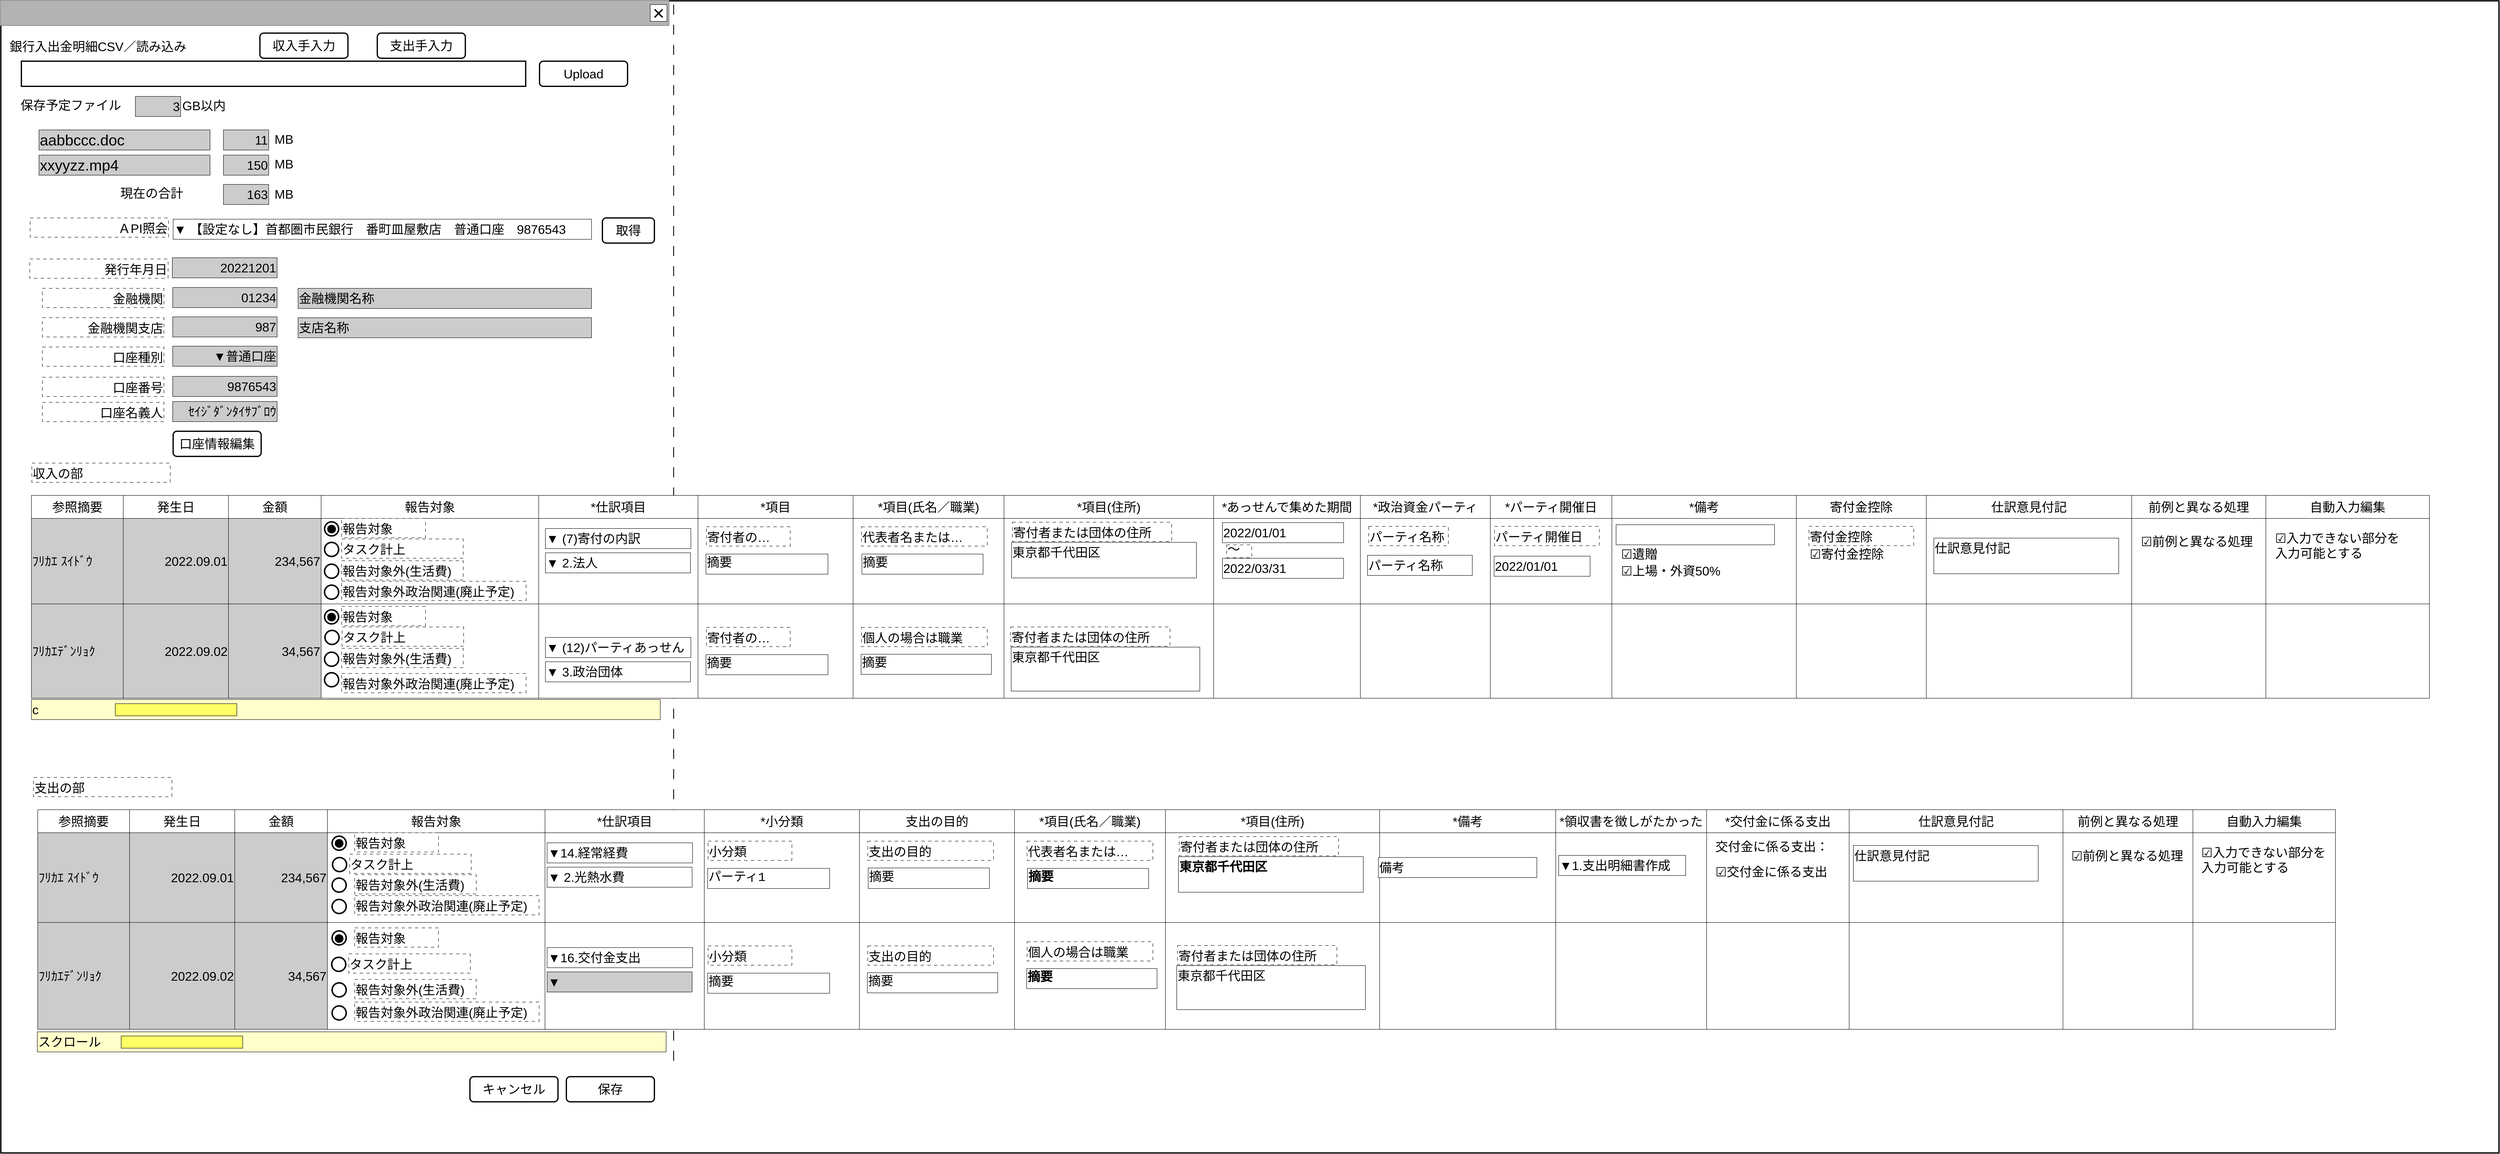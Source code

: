<mxfile version="23.1.5" type="device">
  <diagram name="ページ1" id="LE8fIzdrHe0wcv1LTvfw">
    <mxGraphModel dx="4250" dy="2510" grid="1" gridSize="10" guides="1" tooltips="1" connect="1" arrows="1" fold="1" page="1" pageScale="1" pageWidth="1600" pageHeight="1200" math="0" shadow="0">
      <root>
        <mxCell id="0" />
        <mxCell id="cFaB45KztUIKXS-_cTrr-4" value="背景" style="locked=1;" parent="0" visible="0" />
        <mxCell id="cFaB45KztUIKXS-_cTrr-5" value="" style="rounded=0;whiteSpace=wrap;html=1;strokeWidth=3;" parent="cFaB45KztUIKXS-_cTrr-4" vertex="1">
          <mxGeometry x="1" y="1" width="1595" height="1180" as="geometry" />
        </mxCell>
        <mxCell id="cFaB45KztUIKXS-_cTrr-6" value="" style="rounded=0;whiteSpace=wrap;html=1;fillColor=#B3B3B3;fontColor=#333333;strokeColor=#666666;" parent="cFaB45KztUIKXS-_cTrr-4" vertex="1">
          <mxGeometry width="1595" height="60" as="geometry" />
        </mxCell>
        <mxCell id="cFaB45KztUIKXS-_cTrr-7" value="&lt;font style=&quot;font-size: 48px;&quot;&gt;×&lt;/font&gt;" style="rounded=0;whiteSpace=wrap;html=1;" parent="cFaB45KztUIKXS-_cTrr-4" vertex="1">
          <mxGeometry x="1550" y="10" width="40" height="40" as="geometry" />
        </mxCell>
        <mxCell id="cFaB45KztUIKXS-_cTrr-8" value="" style="rounded=0;whiteSpace=wrap;html=1;" parent="cFaB45KztUIKXS-_cTrr-4" vertex="1">
          <mxGeometry x="830" y="670" width="120" height="60" as="geometry" />
        </mxCell>
        <mxCell id="cFaB45KztUIKXS-_cTrr-9" value="ウインドウ" style="locked=1;" parent="0" />
        <mxCell id="cFaB45KztUIKXS-_cTrr-10" value="" style="rounded=0;whiteSpace=wrap;html=1;strokeWidth=3;" parent="cFaB45KztUIKXS-_cTrr-9" vertex="1">
          <mxGeometry x="1" y="1" width="5959" height="2749" as="geometry" />
        </mxCell>
        <mxCell id="cFaB45KztUIKXS-_cTrr-11" value="" style="rounded=0;whiteSpace=wrap;html=1;fillColor=#B3B3B3;fontColor=#333333;strokeColor=#666666;" parent="cFaB45KztUIKXS-_cTrr-9" vertex="1">
          <mxGeometry width="1595" height="60" as="geometry" />
        </mxCell>
        <mxCell id="vKDBNKoQQVE-0nd1KgR7-112" value="" style="line;strokeWidth=2;direction=south;html=1;dashed=1;dashPattern=12 12;" parent="cFaB45KztUIKXS-_cTrr-9" vertex="1">
          <mxGeometry x="1600" y="10" width="11.76" height="2540" as="geometry" />
        </mxCell>
        <mxCell id="cFaB45KztUIKXS-_cTrr-12" value="&lt;font style=&quot;font-size: 48px;&quot;&gt;×&lt;/font&gt;" style="rounded=0;whiteSpace=wrap;html=1;" parent="cFaB45KztUIKXS-_cTrr-9" vertex="1">
          <mxGeometry x="1550" y="10" width="40" height="40" as="geometry" />
        </mxCell>
        <mxCell id="cFaB45KztUIKXS-_cTrr-14" value="名称未設定レイヤ" style="" parent="0" />
        <mxCell id="vKDBNKoQQVE-0nd1KgR7-4" value="&lt;span style=&quot;font-size: 30px;&quot;&gt;保存予定ファイル&lt;/span&gt;" style="text;html=1;strokeColor=none;fillColor=none;align=left;verticalAlign=middle;whiteSpace=wrap;rounded=0;" parent="cFaB45KztUIKXS-_cTrr-14" vertex="1">
          <mxGeometry x="46" y="230" width="250" height="40" as="geometry" />
        </mxCell>
        <mxCell id="vKDBNKoQQVE-0nd1KgR7-5" value="&lt;span style=&quot;font-size: 30px;&quot;&gt;3&lt;/span&gt;" style="rounded=0;whiteSpace=wrap;html=1;align=right;fillColor=#CCCCCC;" parent="cFaB45KztUIKXS-_cTrr-14" vertex="1">
          <mxGeometry x="322" y="229" width="108" height="48" as="geometry" />
        </mxCell>
        <mxCell id="vKDBNKoQQVE-0nd1KgR7-6" value="&lt;span style=&quot;font-size: 30px;&quot;&gt;GB以内&lt;/span&gt;" style="text;html=1;strokeColor=none;fillColor=none;align=left;verticalAlign=middle;whiteSpace=wrap;rounded=0;" parent="cFaB45KztUIKXS-_cTrr-14" vertex="1">
          <mxGeometry x="432" y="231" width="250" height="40" as="geometry" />
        </mxCell>
        <mxCell id="vKDBNKoQQVE-0nd1KgR7-7" value="&lt;font style=&quot;font-size: 36px;&quot;&gt;aabbccc.doc&lt;/font&gt;" style="rounded=0;whiteSpace=wrap;html=1;align=left;fillColor=#CCCCCC;" parent="cFaB45KztUIKXS-_cTrr-14" vertex="1">
          <mxGeometry x="92" y="309" width="408" height="48" as="geometry" />
        </mxCell>
        <mxCell id="vKDBNKoQQVE-0nd1KgR7-8" value="&lt;font style=&quot;font-size: 36px;&quot;&gt;xxyyzz.mp4&lt;/font&gt;" style="rounded=0;whiteSpace=wrap;html=1;align=left;fillColor=#CCCCCC;" parent="cFaB45KztUIKXS-_cTrr-14" vertex="1">
          <mxGeometry x="92" y="369" width="408" height="48" as="geometry" />
        </mxCell>
        <mxCell id="vKDBNKoQQVE-0nd1KgR7-9" value="&lt;span style=&quot;font-size: 30px;&quot;&gt;11&lt;/span&gt;" style="rounded=0;whiteSpace=wrap;html=1;align=right;fillColor=#CCCCCC;" parent="cFaB45KztUIKXS-_cTrr-14" vertex="1">
          <mxGeometry x="532" y="309" width="108" height="48" as="geometry" />
        </mxCell>
        <mxCell id="vKDBNKoQQVE-0nd1KgR7-10" value="&lt;span style=&quot;font-size: 30px;&quot;&gt;150&lt;/span&gt;" style="rounded=0;whiteSpace=wrap;html=1;align=right;fillColor=#CCCCCC;" parent="cFaB45KztUIKXS-_cTrr-14" vertex="1">
          <mxGeometry x="532" y="369" width="108" height="48" as="geometry" />
        </mxCell>
        <mxCell id="vKDBNKoQQVE-0nd1KgR7-11" value="&lt;span style=&quot;font-size: 30px;&quot;&gt;MB&lt;/span&gt;" style="text;html=1;strokeColor=none;fillColor=none;align=left;verticalAlign=middle;whiteSpace=wrap;rounded=0;" parent="cFaB45KztUIKXS-_cTrr-14" vertex="1">
          <mxGeometry x="652" y="311" width="88" height="40" as="geometry" />
        </mxCell>
        <mxCell id="vKDBNKoQQVE-0nd1KgR7-12" value="&lt;span style=&quot;font-size: 30px;&quot;&gt;MB&lt;/span&gt;" style="text;html=1;strokeColor=none;fillColor=none;align=left;verticalAlign=middle;whiteSpace=wrap;rounded=0;" parent="cFaB45KztUIKXS-_cTrr-14" vertex="1">
          <mxGeometry x="652" y="370" width="88" height="40" as="geometry" />
        </mxCell>
        <mxCell id="vKDBNKoQQVE-0nd1KgR7-13" value="&lt;span style=&quot;font-size: 30px;&quot;&gt;現在の合計&lt;/span&gt;" style="text;html=1;strokeColor=none;fillColor=none;align=left;verticalAlign=middle;whiteSpace=wrap;rounded=0;" parent="cFaB45KztUIKXS-_cTrr-14" vertex="1">
          <mxGeometry x="284" y="440" width="250" height="40" as="geometry" />
        </mxCell>
        <mxCell id="vKDBNKoQQVE-0nd1KgR7-14" value="&lt;span style=&quot;font-size: 30px;&quot;&gt;163&lt;/span&gt;" style="rounded=0;whiteSpace=wrap;html=1;align=right;fillColor=#CCCCCC;" parent="cFaB45KztUIKXS-_cTrr-14" vertex="1">
          <mxGeometry x="532" y="439" width="108" height="48" as="geometry" />
        </mxCell>
        <mxCell id="vKDBNKoQQVE-0nd1KgR7-15" value="&lt;span style=&quot;font-size: 30px;&quot;&gt;MB&lt;/span&gt;" style="text;html=1;strokeColor=none;fillColor=none;align=left;verticalAlign=middle;whiteSpace=wrap;rounded=0;" parent="cFaB45KztUIKXS-_cTrr-14" vertex="1">
          <mxGeometry x="652" y="442" width="88" height="40" as="geometry" />
        </mxCell>
        <mxCell id="vKDBNKoQQVE-0nd1KgR7-16" value="&lt;span style=&quot;font-size: 30px;&quot;&gt;Upload&lt;/span&gt;" style="rounded=1;whiteSpace=wrap;html=1;fillColor=#FFFFFF;strokeWidth=3;" parent="cFaB45KztUIKXS-_cTrr-14" vertex="1">
          <mxGeometry x="1286" y="145" width="210" height="60" as="geometry" />
        </mxCell>
        <mxCell id="vKDBNKoQQVE-0nd1KgR7-17" value="&lt;span style=&quot;font-size: 30px;&quot;&gt;銀行入出金明細CSV／読み込み&lt;/span&gt;" style="text;html=1;strokeColor=none;fillColor=none;align=left;verticalAlign=middle;whiteSpace=wrap;rounded=0;" parent="cFaB45KztUIKXS-_cTrr-14" vertex="1">
          <mxGeometry x="20" y="90" width="600" height="40" as="geometry" />
        </mxCell>
        <mxCell id="vKDBNKoQQVE-0nd1KgR7-18" value="" style="rounded=0;whiteSpace=wrap;html=1;strokeWidth=3;" parent="cFaB45KztUIKXS-_cTrr-14" vertex="1">
          <mxGeometry x="50" y="145" width="1203" height="60" as="geometry" />
        </mxCell>
        <mxCell id="vKDBNKoQQVE-0nd1KgR7-20" value="&lt;span style=&quot;font-size: 30px;&quot;&gt;保存&lt;/span&gt;" style="rounded=1;whiteSpace=wrap;html=1;strokeWidth=3;" parent="cFaB45KztUIKXS-_cTrr-14" vertex="1">
          <mxGeometry x="1350" y="2568" width="210" height="60" as="geometry" />
        </mxCell>
        <mxCell id="vKDBNKoQQVE-0nd1KgR7-21" value="&lt;span style=&quot;font-size: 30px;&quot;&gt;キャンセル&lt;/span&gt;" style="rounded=1;whiteSpace=wrap;html=1;strokeWidth=3;" parent="cFaB45KztUIKXS-_cTrr-14" vertex="1">
          <mxGeometry x="1120" y="2568" width="210" height="60" as="geometry" />
        </mxCell>
        <mxCell id="vKDBNKoQQVE-0nd1KgR7-33" value="&lt;span style=&quot;font-size: 30px;&quot;&gt;発行年月日&lt;/span&gt;" style="rounded=0;whiteSpace=wrap;html=1;align=right;dashed=1;dashPattern=8 8;verticalAlign=bottom;" parent="cFaB45KztUIKXS-_cTrr-14" vertex="1">
          <mxGeometry x="70" y="617" width="330" height="46" as="geometry" />
        </mxCell>
        <mxCell id="vKDBNKoQQVE-0nd1KgR7-34" value="&lt;font style=&quot;font-size: 30px;&quot;&gt;20221201&lt;/font&gt;" style="rounded=0;whiteSpace=wrap;html=1;align=right;fillColor=#CCCCCC;" parent="cFaB45KztUIKXS-_cTrr-14" vertex="1">
          <mxGeometry x="410" y="614" width="250" height="48" as="geometry" />
        </mxCell>
        <mxCell id="vKDBNKoQQVE-0nd1KgR7-37" value="&lt;span style=&quot;font-size: 30px;&quot;&gt;金融機関&lt;/span&gt;" style="rounded=0;whiteSpace=wrap;html=1;align=right;dashed=1;dashPattern=8 8;verticalAlign=bottom;" parent="cFaB45KztUIKXS-_cTrr-14" vertex="1">
          <mxGeometry x="100" y="687" width="290" height="46" as="geometry" />
        </mxCell>
        <mxCell id="vKDBNKoQQVE-0nd1KgR7-38" value="&lt;span style=&quot;font-size: 30px;&quot;&gt;金融機関名称&lt;/span&gt;" style="rounded=0;whiteSpace=wrap;html=1;align=left;fillColor=#CCCCCC;" parent="cFaB45KztUIKXS-_cTrr-14" vertex="1">
          <mxGeometry x="710" y="687" width="700" height="48" as="geometry" />
        </mxCell>
        <mxCell id="vKDBNKoQQVE-0nd1KgR7-86" value="&lt;span style=&quot;font-size: 30px;&quot;&gt;収入手入力&lt;/span&gt;" style="rounded=1;whiteSpace=wrap;html=1;fillColor=#FFFFFF;strokeWidth=3;" parent="cFaB45KztUIKXS-_cTrr-14" vertex="1">
          <mxGeometry x="619" y="78" width="210" height="60" as="geometry" />
        </mxCell>
        <mxCell id="v6TTtqZo2tFXb-guGodf-0" value="&lt;span style=&quot;font-size: 30px;&quot;&gt;01234&lt;/span&gt;" style="rounded=0;whiteSpace=wrap;html=1;align=right;fillColor=#CCCCCC;" parent="cFaB45KztUIKXS-_cTrr-14" vertex="1">
          <mxGeometry x="411" y="685" width="249" height="48" as="geometry" />
        </mxCell>
        <mxCell id="v6TTtqZo2tFXb-guGodf-1" value="&lt;span style=&quot;font-size: 30px;&quot;&gt;金融機関支店&lt;/span&gt;" style="rounded=0;whiteSpace=wrap;html=1;align=right;dashed=1;dashPattern=8 8;verticalAlign=bottom;" parent="cFaB45KztUIKXS-_cTrr-14" vertex="1">
          <mxGeometry x="100" y="757" width="290" height="46" as="geometry" />
        </mxCell>
        <mxCell id="v6TTtqZo2tFXb-guGodf-2" value="&lt;span style=&quot;font-size: 30px;&quot;&gt;支店名称&lt;/span&gt;" style="rounded=0;whiteSpace=wrap;html=1;align=left;fillColor=#CCCCCC;" parent="cFaB45KztUIKXS-_cTrr-14" vertex="1">
          <mxGeometry x="710" y="757" width="700" height="48" as="geometry" />
        </mxCell>
        <mxCell id="v6TTtqZo2tFXb-guGodf-3" value="&lt;span style=&quot;font-size: 30px;&quot;&gt;987&lt;/span&gt;" style="rounded=0;whiteSpace=wrap;html=1;align=right;fillColor=#CCCCCC;" parent="cFaB45KztUIKXS-_cTrr-14" vertex="1">
          <mxGeometry x="411" y="755" width="249" height="48" as="geometry" />
        </mxCell>
        <mxCell id="v6TTtqZo2tFXb-guGodf-4" value="&lt;span style=&quot;font-size: 30px;&quot;&gt;口座種別&lt;/span&gt;" style="rounded=0;whiteSpace=wrap;html=1;align=right;dashed=1;dashPattern=8 8;verticalAlign=bottom;" parent="cFaB45KztUIKXS-_cTrr-14" vertex="1">
          <mxGeometry x="100" y="827" width="290" height="46" as="geometry" />
        </mxCell>
        <mxCell id="v6TTtqZo2tFXb-guGodf-6" value="&lt;span style=&quot;font-size: 30px;&quot;&gt;▼普通口座&lt;/span&gt;" style="rounded=0;whiteSpace=wrap;html=1;align=right;fillColor=#CCCCCC;" parent="cFaB45KztUIKXS-_cTrr-14" vertex="1">
          <mxGeometry x="411" y="825" width="249" height="48" as="geometry" />
        </mxCell>
        <mxCell id="v6TTtqZo2tFXb-guGodf-7" value="&lt;span style=&quot;font-size: 30px;&quot;&gt;口座番号&lt;/span&gt;" style="rounded=0;whiteSpace=wrap;html=1;align=right;dashed=1;dashPattern=8 8;verticalAlign=bottom;" parent="cFaB45KztUIKXS-_cTrr-14" vertex="1">
          <mxGeometry x="100" y="899" width="290" height="46" as="geometry" />
        </mxCell>
        <mxCell id="v6TTtqZo2tFXb-guGodf-9" value="&lt;span style=&quot;font-size: 30px;&quot;&gt;9876543&lt;/span&gt;" style="rounded=0;whiteSpace=wrap;html=1;align=right;fillColor=#CCCCCC;" parent="cFaB45KztUIKXS-_cTrr-14" vertex="1">
          <mxGeometry x="411" y="897" width="249" height="48" as="geometry" />
        </mxCell>
        <mxCell id="v6TTtqZo2tFXb-guGodf-10" value="&lt;div style=&quot;&quot;&gt;&lt;font style=&quot;font-size: 30px;&quot;&gt;▼ 【設定なし】首都圏市民銀行　番町皿屋敷店　普通口座　9876543&lt;/font&gt;&lt;/div&gt;" style="rounded=0;whiteSpace=wrap;html=1;align=left;" parent="cFaB45KztUIKXS-_cTrr-14" vertex="1">
          <mxGeometry x="412" y="522" width="998" height="48" as="geometry" />
        </mxCell>
        <mxCell id="v6TTtqZo2tFXb-guGodf-12" value="&lt;span style=&quot;font-size: 30px;&quot;&gt;ＡPI照会&lt;/span&gt;" style="rounded=0;whiteSpace=wrap;html=1;align=right;dashed=1;dashPattern=8 8;verticalAlign=bottom;" parent="cFaB45KztUIKXS-_cTrr-14" vertex="1">
          <mxGeometry x="71" y="519" width="330" height="46" as="geometry" />
        </mxCell>
        <mxCell id="JlLKLwt5f7hAMBidFD84-0" value="&lt;span style=&quot;font-size: 30px;&quot;&gt;口座名義人&lt;/span&gt;" style="rounded=0;whiteSpace=wrap;html=1;align=right;dashed=1;dashPattern=8 8;verticalAlign=bottom;" parent="cFaB45KztUIKXS-_cTrr-14" vertex="1">
          <mxGeometry x="100" y="959" width="290" height="46" as="geometry" />
        </mxCell>
        <mxCell id="JlLKLwt5f7hAMBidFD84-1" value="&lt;span style=&quot;font-size: 30px;&quot;&gt;ｾｲｼﾞﾀﾞﾝﾀｲｻﾌﾞﾛｳ&lt;/span&gt;" style="rounded=0;whiteSpace=wrap;html=1;align=right;fillColor=#CCCCCC;" parent="cFaB45KztUIKXS-_cTrr-14" vertex="1">
          <mxGeometry x="411" y="957" width="249" height="48" as="geometry" />
        </mxCell>
        <mxCell id="JlLKLwt5f7hAMBidFD84-2" value="&lt;span style=&quot;font-size: 30px;&quot;&gt;取得&lt;/span&gt;" style="rounded=1;whiteSpace=wrap;html=1;fillColor=#FFFFFF;strokeWidth=3;" parent="cFaB45KztUIKXS-_cTrr-14" vertex="1">
          <mxGeometry x="1436" y="519" width="124" height="60" as="geometry" />
        </mxCell>
        <mxCell id="JlLKLwt5f7hAMBidFD84-3" value="&lt;span style=&quot;font-size: 30px;&quot;&gt;口座情報編集&lt;/span&gt;" style="rounded=1;whiteSpace=wrap;html=1;fillColor=#FFFFFF;strokeWidth=3;" parent="cFaB45KztUIKXS-_cTrr-14" vertex="1">
          <mxGeometry x="412" y="1028" width="210" height="60" as="geometry" />
        </mxCell>
        <mxCell id="JlLKLwt5f7hAMBidFD84-7" value="&lt;span style=&quot;font-size: 30px;&quot;&gt;支出手入力&lt;/span&gt;" style="rounded=1;whiteSpace=wrap;html=1;fillColor=#FFFFFF;strokeWidth=3;" parent="cFaB45KztUIKXS-_cTrr-14" vertex="1">
          <mxGeometry x="899" y="78" width="210" height="60" as="geometry" />
        </mxCell>
        <mxCell id="-56H-BgrIFOo6RaTZ4ux-97" value="&lt;div style=&quot;&quot;&gt;&lt;font style=&quot;font-size: 30px;&quot;&gt;c&lt;/font&gt;&lt;/div&gt;" style="rounded=0;whiteSpace=wrap;html=1;align=left;verticalAlign=top;fillColor=#FFFFCC;" vertex="1" parent="cFaB45KztUIKXS-_cTrr-14">
          <mxGeometry x="74" y="1668" width="1500" height="48" as="geometry" />
        </mxCell>
        <mxCell id="-56H-BgrIFOo6RaTZ4ux-98" value="&lt;div style=&quot;&quot;&gt;&lt;br&gt;&lt;/div&gt;" style="rounded=0;whiteSpace=wrap;html=1;align=left;verticalAlign=top;fillColor=#FFFF66;" vertex="1" parent="cFaB45KztUIKXS-_cTrr-14">
          <mxGeometry x="274" y="1678" width="290" height="29" as="geometry" />
        </mxCell>
        <mxCell id="-56H-BgrIFOo6RaTZ4ux-99" value="&lt;span style=&quot;font-size: 30px;&quot;&gt;収入の部&lt;/span&gt;" style="rounded=0;whiteSpace=wrap;html=1;align=left;dashed=1;dashPattern=8 8;verticalAlign=bottom;" vertex="1" parent="cFaB45KztUIKXS-_cTrr-14">
          <mxGeometry x="75" y="1104" width="330" height="46" as="geometry" />
        </mxCell>
        <mxCell id="-56H-BgrIFOo6RaTZ4ux-100" value="" style="childLayout=tableLayout;recursiveResize=0;shadow=0;fillColor=default;align=left;" vertex="1" parent="cFaB45KztUIKXS-_cTrr-14">
          <mxGeometry x="74" y="1181" width="5720" height="484.0" as="geometry" />
        </mxCell>
        <mxCell id="-56H-BgrIFOo6RaTZ4ux-101" value="" style="shape=tableRow;horizontal=0;startSize=0;swimlaneHead=0;swimlaneBody=0;top=0;left=0;bottom=0;right=0;dropTarget=0;collapsible=0;recursiveResize=0;expand=0;fontStyle=0;fillColor=none;strokeColor=inherit;" vertex="1" parent="-56H-BgrIFOo6RaTZ4ux-100">
          <mxGeometry width="5720" height="55" as="geometry" />
        </mxCell>
        <mxCell id="-56H-BgrIFOo6RaTZ4ux-102" value="&lt;span style=&quot;font-size: 30px;&quot;&gt;参照摘要&lt;/span&gt;" style="connectable=0;recursiveResize=0;strokeColor=inherit;fillColor=none;align=center;whiteSpace=wrap;html=1;" vertex="1" parent="-56H-BgrIFOo6RaTZ4ux-101">
          <mxGeometry width="219" height="55" as="geometry">
            <mxRectangle width="219" height="55" as="alternateBounds" />
          </mxGeometry>
        </mxCell>
        <mxCell id="-56H-BgrIFOo6RaTZ4ux-103" value="&lt;span style=&quot;font-size: 30px;&quot;&gt;発生日&lt;/span&gt;" style="connectable=0;recursiveResize=0;strokeColor=inherit;fillColor=none;align=center;whiteSpace=wrap;html=1;" vertex="1" parent="-56H-BgrIFOo6RaTZ4ux-101">
          <mxGeometry x="219" width="251" height="55" as="geometry">
            <mxRectangle width="251" height="55" as="alternateBounds" />
          </mxGeometry>
        </mxCell>
        <mxCell id="-56H-BgrIFOo6RaTZ4ux-104" value="&lt;font style=&quot;font-size: 30px;&quot;&gt;金額&lt;/font&gt;" style="connectable=0;recursiveResize=0;strokeColor=inherit;fillColor=none;align=center;whiteSpace=wrap;html=1;" vertex="1" parent="-56H-BgrIFOo6RaTZ4ux-101">
          <mxGeometry x="470" width="221" height="55" as="geometry">
            <mxRectangle width="221" height="55" as="alternateBounds" />
          </mxGeometry>
        </mxCell>
        <mxCell id="-56H-BgrIFOo6RaTZ4ux-105" value="&lt;span style=&quot;font-size: 30px;&quot;&gt;報告対象&lt;/span&gt;" style="connectable=0;recursiveResize=0;strokeColor=inherit;fillColor=none;align=center;whiteSpace=wrap;html=1;" vertex="1" parent="-56H-BgrIFOo6RaTZ4ux-101">
          <mxGeometry x="691" width="519" height="55" as="geometry">
            <mxRectangle width="519" height="55" as="alternateBounds" />
          </mxGeometry>
        </mxCell>
        <mxCell id="-56H-BgrIFOo6RaTZ4ux-106" value="&lt;font style=&quot;font-size: 30px;&quot;&gt;*仕訳項目&lt;/font&gt;" style="connectable=0;recursiveResize=0;strokeColor=inherit;fillColor=none;align=center;whiteSpace=wrap;html=1;" vertex="1" parent="-56H-BgrIFOo6RaTZ4ux-101">
          <mxGeometry x="1210" width="380" height="55" as="geometry">
            <mxRectangle width="380" height="55" as="alternateBounds" />
          </mxGeometry>
        </mxCell>
        <mxCell id="-56H-BgrIFOo6RaTZ4ux-107" value="&lt;span style=&quot;font-size: 30px;&quot;&gt;*項目&lt;/span&gt;" style="connectable=0;recursiveResize=0;strokeColor=inherit;fillColor=none;align=center;whiteSpace=wrap;html=1;" vertex="1" parent="-56H-BgrIFOo6RaTZ4ux-101">
          <mxGeometry x="1590" width="370" height="55" as="geometry">
            <mxRectangle width="370" height="55" as="alternateBounds" />
          </mxGeometry>
        </mxCell>
        <mxCell id="-56H-BgrIFOo6RaTZ4ux-108" value="&lt;span style=&quot;font-size: 30px;&quot;&gt;*項目(氏名／職業)&lt;/span&gt;" style="connectable=0;recursiveResize=0;strokeColor=inherit;fillColor=none;align=center;whiteSpace=wrap;html=1;" vertex="1" parent="-56H-BgrIFOo6RaTZ4ux-101">
          <mxGeometry x="1960" width="360" height="55" as="geometry">
            <mxRectangle width="360" height="55" as="alternateBounds" />
          </mxGeometry>
        </mxCell>
        <mxCell id="-56H-BgrIFOo6RaTZ4ux-109" value="&lt;font style=&quot;font-size: 30px;&quot;&gt;*項目(住所)&lt;/font&gt;" style="connectable=0;recursiveResize=0;strokeColor=inherit;fillColor=none;align=center;whiteSpace=wrap;html=1;" vertex="1" parent="-56H-BgrIFOo6RaTZ4ux-101">
          <mxGeometry x="2320" width="500" height="55" as="geometry">
            <mxRectangle width="500" height="55" as="alternateBounds" />
          </mxGeometry>
        </mxCell>
        <mxCell id="-56H-BgrIFOo6RaTZ4ux-110" value="&lt;font style=&quot;font-size: 30px;&quot;&gt;*あっせんで集めた期間&lt;/font&gt;" style="connectable=0;recursiveResize=0;strokeColor=inherit;fillColor=none;align=center;whiteSpace=wrap;html=1;" vertex="1" parent="-56H-BgrIFOo6RaTZ4ux-101">
          <mxGeometry x="2820" width="350" height="55" as="geometry">
            <mxRectangle width="350" height="55" as="alternateBounds" />
          </mxGeometry>
        </mxCell>
        <mxCell id="-56H-BgrIFOo6RaTZ4ux-111" value="&lt;font style=&quot;font-size: 30px;&quot;&gt;*政治資金パーティ&lt;/font&gt;" style="connectable=0;recursiveResize=0;strokeColor=inherit;fillColor=none;align=center;whiteSpace=wrap;html=1;" vertex="1" parent="-56H-BgrIFOo6RaTZ4ux-101">
          <mxGeometry x="3170" width="310" height="55" as="geometry">
            <mxRectangle width="310" height="55" as="alternateBounds" />
          </mxGeometry>
        </mxCell>
        <mxCell id="-56H-BgrIFOo6RaTZ4ux-112" value="&lt;font style=&quot;font-size: 30px;&quot;&gt;*パーティ開催日&lt;/font&gt;" style="connectable=0;recursiveResize=0;strokeColor=inherit;fillColor=none;align=center;whiteSpace=wrap;html=1;" vertex="1" parent="-56H-BgrIFOo6RaTZ4ux-101">
          <mxGeometry x="3480" width="290" height="55" as="geometry">
            <mxRectangle width="290" height="55" as="alternateBounds" />
          </mxGeometry>
        </mxCell>
        <mxCell id="-56H-BgrIFOo6RaTZ4ux-113" value="&lt;font style=&quot;font-size: 30px;&quot;&gt;*備考&lt;/font&gt;" style="connectable=0;recursiveResize=0;strokeColor=inherit;fillColor=none;align=center;whiteSpace=wrap;html=1;" vertex="1" parent="-56H-BgrIFOo6RaTZ4ux-101">
          <mxGeometry x="3770" width="440" height="55" as="geometry">
            <mxRectangle width="440" height="55" as="alternateBounds" />
          </mxGeometry>
        </mxCell>
        <mxCell id="-56H-BgrIFOo6RaTZ4ux-114" value="&lt;font style=&quot;font-size: 30px;&quot;&gt;寄付金控除&lt;/font&gt;" style="connectable=0;recursiveResize=0;strokeColor=inherit;fillColor=none;align=center;whiteSpace=wrap;html=1;" vertex="1" parent="-56H-BgrIFOo6RaTZ4ux-101">
          <mxGeometry x="4210" width="310" height="55" as="geometry">
            <mxRectangle width="310" height="55" as="alternateBounds" />
          </mxGeometry>
        </mxCell>
        <mxCell id="-56H-BgrIFOo6RaTZ4ux-115" value="&lt;font style=&quot;font-size: 30px;&quot;&gt;仕訳意見付記&lt;/font&gt;" style="connectable=0;recursiveResize=0;strokeColor=inherit;fillColor=none;align=center;whiteSpace=wrap;html=1;" vertex="1" parent="-56H-BgrIFOo6RaTZ4ux-101">
          <mxGeometry x="4520" width="490" height="55" as="geometry">
            <mxRectangle width="490" height="55" as="alternateBounds" />
          </mxGeometry>
        </mxCell>
        <mxCell id="-56H-BgrIFOo6RaTZ4ux-116" value="&lt;font style=&quot;font-size: 30px;&quot;&gt;前例と異なる処理&lt;/font&gt;" style="connectable=0;recursiveResize=0;strokeColor=inherit;fillColor=none;align=center;whiteSpace=wrap;html=1;" vertex="1" parent="-56H-BgrIFOo6RaTZ4ux-101">
          <mxGeometry x="5010" width="320" height="55" as="geometry">
            <mxRectangle width="320" height="55" as="alternateBounds" />
          </mxGeometry>
        </mxCell>
        <mxCell id="-56H-BgrIFOo6RaTZ4ux-117" value="&lt;font style=&quot;font-size: 30px;&quot;&gt;自動入力編集&lt;/font&gt;" style="connectable=0;recursiveResize=0;strokeColor=inherit;fillColor=none;align=center;whiteSpace=wrap;html=1;" vertex="1" parent="-56H-BgrIFOo6RaTZ4ux-101">
          <mxGeometry x="5330" width="390" height="55" as="geometry">
            <mxRectangle width="390" height="55" as="alternateBounds" />
          </mxGeometry>
        </mxCell>
        <mxCell id="-56H-BgrIFOo6RaTZ4ux-118" style="shape=tableRow;horizontal=0;startSize=0;swimlaneHead=0;swimlaneBody=0;top=0;left=0;bottom=0;right=0;dropTarget=0;collapsible=0;recursiveResize=0;expand=0;fontStyle=0;fillColor=none;strokeColor=inherit;" vertex="1" parent="-56H-BgrIFOo6RaTZ4ux-100">
          <mxGeometry y="55" width="5720" height="204" as="geometry" />
        </mxCell>
        <mxCell id="-56H-BgrIFOo6RaTZ4ux-119" value="&lt;span style=&quot;font-size: 30px;&quot;&gt;ﾌﾘｶｴ ｽｲﾄﾞｳ&lt;/span&gt;" style="connectable=0;recursiveResize=0;strokeColor=inherit;fillColor=#CCCCCC;align=left;whiteSpace=wrap;html=1;" vertex="1" parent="-56H-BgrIFOo6RaTZ4ux-118">
          <mxGeometry width="219" height="204" as="geometry">
            <mxRectangle width="219" height="204" as="alternateBounds" />
          </mxGeometry>
        </mxCell>
        <mxCell id="-56H-BgrIFOo6RaTZ4ux-120" value="&lt;font style=&quot;font-size: 30px;&quot;&gt;2022.09.01&lt;/font&gt;" style="connectable=0;recursiveResize=0;strokeColor=inherit;fillColor=#CCCCCC;align=right;whiteSpace=wrap;html=1;" vertex="1" parent="-56H-BgrIFOo6RaTZ4ux-118">
          <mxGeometry x="219" width="251" height="204" as="geometry">
            <mxRectangle width="251" height="204" as="alternateBounds" />
          </mxGeometry>
        </mxCell>
        <mxCell id="-56H-BgrIFOo6RaTZ4ux-121" value="&lt;font style=&quot;font-size: 30px;&quot;&gt;234,567&lt;/font&gt;" style="connectable=0;recursiveResize=0;align=right;whiteSpace=wrap;html=1;fillColor=#CCCCCC;" vertex="1" parent="-56H-BgrIFOo6RaTZ4ux-118">
          <mxGeometry x="470" width="221" height="204" as="geometry">
            <mxRectangle width="221" height="204" as="alternateBounds" />
          </mxGeometry>
        </mxCell>
        <mxCell id="-56H-BgrIFOo6RaTZ4ux-122" value="" style="connectable=0;recursiveResize=0;strokeColor=inherit;fillColor=none;align=center;whiteSpace=wrap;html=1;" vertex="1" parent="-56H-BgrIFOo6RaTZ4ux-118">
          <mxGeometry x="691" width="519" height="204" as="geometry">
            <mxRectangle width="519" height="204" as="alternateBounds" />
          </mxGeometry>
        </mxCell>
        <mxCell id="-56H-BgrIFOo6RaTZ4ux-123" style="connectable=0;recursiveResize=0;strokeColor=inherit;fillColor=none;align=center;whiteSpace=wrap;html=1;" vertex="1" parent="-56H-BgrIFOo6RaTZ4ux-118">
          <mxGeometry x="1210" width="380" height="204" as="geometry">
            <mxRectangle width="380" height="204" as="alternateBounds" />
          </mxGeometry>
        </mxCell>
        <mxCell id="-56H-BgrIFOo6RaTZ4ux-124" style="connectable=0;recursiveResize=0;strokeColor=inherit;fillColor=none;align=center;whiteSpace=wrap;html=1;" vertex="1" parent="-56H-BgrIFOo6RaTZ4ux-118">
          <mxGeometry x="1590" width="370" height="204" as="geometry">
            <mxRectangle width="370" height="204" as="alternateBounds" />
          </mxGeometry>
        </mxCell>
        <mxCell id="-56H-BgrIFOo6RaTZ4ux-125" style="connectable=0;recursiveResize=0;strokeColor=inherit;fillColor=none;align=center;whiteSpace=wrap;html=1;" vertex="1" parent="-56H-BgrIFOo6RaTZ4ux-118">
          <mxGeometry x="1960" width="360" height="204" as="geometry">
            <mxRectangle width="360" height="204" as="alternateBounds" />
          </mxGeometry>
        </mxCell>
        <mxCell id="-56H-BgrIFOo6RaTZ4ux-126" style="connectable=0;recursiveResize=0;strokeColor=inherit;fillColor=none;align=center;whiteSpace=wrap;html=1;" vertex="1" parent="-56H-BgrIFOo6RaTZ4ux-118">
          <mxGeometry x="2320" width="500" height="204" as="geometry">
            <mxRectangle width="500" height="204" as="alternateBounds" />
          </mxGeometry>
        </mxCell>
        <mxCell id="-56H-BgrIFOo6RaTZ4ux-127" style="connectable=0;recursiveResize=0;strokeColor=inherit;fillColor=none;align=center;whiteSpace=wrap;html=1;" vertex="1" parent="-56H-BgrIFOo6RaTZ4ux-118">
          <mxGeometry x="2820" width="350" height="204" as="geometry">
            <mxRectangle width="350" height="204" as="alternateBounds" />
          </mxGeometry>
        </mxCell>
        <mxCell id="-56H-BgrIFOo6RaTZ4ux-128" style="connectable=0;recursiveResize=0;strokeColor=inherit;fillColor=none;align=center;whiteSpace=wrap;html=1;" vertex="1" parent="-56H-BgrIFOo6RaTZ4ux-118">
          <mxGeometry x="3170" width="310" height="204" as="geometry">
            <mxRectangle width="310" height="204" as="alternateBounds" />
          </mxGeometry>
        </mxCell>
        <mxCell id="-56H-BgrIFOo6RaTZ4ux-129" style="connectable=0;recursiveResize=0;strokeColor=inherit;fillColor=none;align=center;whiteSpace=wrap;html=1;" vertex="1" parent="-56H-BgrIFOo6RaTZ4ux-118">
          <mxGeometry x="3480" width="290" height="204" as="geometry">
            <mxRectangle width="290" height="204" as="alternateBounds" />
          </mxGeometry>
        </mxCell>
        <mxCell id="-56H-BgrIFOo6RaTZ4ux-130" style="connectable=0;recursiveResize=0;strokeColor=inherit;fillColor=none;align=center;whiteSpace=wrap;html=1;" vertex="1" parent="-56H-BgrIFOo6RaTZ4ux-118">
          <mxGeometry x="3770" width="440" height="204" as="geometry">
            <mxRectangle width="440" height="204" as="alternateBounds" />
          </mxGeometry>
        </mxCell>
        <mxCell id="-56H-BgrIFOo6RaTZ4ux-131" style="connectable=0;recursiveResize=0;strokeColor=inherit;fillColor=none;align=center;whiteSpace=wrap;html=1;" vertex="1" parent="-56H-BgrIFOo6RaTZ4ux-118">
          <mxGeometry x="4210" width="310" height="204" as="geometry">
            <mxRectangle width="310" height="204" as="alternateBounds" />
          </mxGeometry>
        </mxCell>
        <mxCell id="-56H-BgrIFOo6RaTZ4ux-132" style="connectable=0;recursiveResize=0;strokeColor=inherit;fillColor=none;align=center;whiteSpace=wrap;html=1;" vertex="1" parent="-56H-BgrIFOo6RaTZ4ux-118">
          <mxGeometry x="4520" width="490" height="204" as="geometry">
            <mxRectangle width="490" height="204" as="alternateBounds" />
          </mxGeometry>
        </mxCell>
        <mxCell id="-56H-BgrIFOo6RaTZ4ux-133" style="connectable=0;recursiveResize=0;strokeColor=inherit;fillColor=none;align=center;whiteSpace=wrap;html=1;" vertex="1" parent="-56H-BgrIFOo6RaTZ4ux-118">
          <mxGeometry x="5010" width="320" height="204" as="geometry">
            <mxRectangle width="320" height="204" as="alternateBounds" />
          </mxGeometry>
        </mxCell>
        <mxCell id="-56H-BgrIFOo6RaTZ4ux-134" style="connectable=0;recursiveResize=0;strokeColor=inherit;fillColor=none;align=center;whiteSpace=wrap;html=1;" vertex="1" parent="-56H-BgrIFOo6RaTZ4ux-118">
          <mxGeometry x="5330" width="390" height="204" as="geometry">
            <mxRectangle width="390" height="204" as="alternateBounds" />
          </mxGeometry>
        </mxCell>
        <mxCell id="-56H-BgrIFOo6RaTZ4ux-135" style="shape=tableRow;horizontal=0;startSize=0;swimlaneHead=0;swimlaneBody=0;top=0;left=0;bottom=0;right=0;dropTarget=0;collapsible=0;recursiveResize=0;expand=0;fontStyle=0;fillColor=none;strokeColor=inherit;" vertex="1" parent="-56H-BgrIFOo6RaTZ4ux-100">
          <mxGeometry y="259" width="5720" height="225" as="geometry" />
        </mxCell>
        <mxCell id="-56H-BgrIFOo6RaTZ4ux-136" value="&lt;font style=&quot;font-size: 30px;&quot;&gt;ﾌﾘｶｴﾃﾞﾝﾘｮｸ&lt;/font&gt;" style="connectable=0;recursiveResize=0;strokeColor=inherit;fillColor=#CCCCCC;align=left;whiteSpace=wrap;html=1;" vertex="1" parent="-56H-BgrIFOo6RaTZ4ux-135">
          <mxGeometry width="219" height="225" as="geometry">
            <mxRectangle width="219" height="225" as="alternateBounds" />
          </mxGeometry>
        </mxCell>
        <mxCell id="-56H-BgrIFOo6RaTZ4ux-137" value="&lt;font style=&quot;font-size: 30px;&quot;&gt;2022.09.02&lt;/font&gt;" style="connectable=0;recursiveResize=0;strokeColor=inherit;fillColor=#CCCCCC;align=right;whiteSpace=wrap;html=1;" vertex="1" parent="-56H-BgrIFOo6RaTZ4ux-135">
          <mxGeometry x="219" width="251" height="225" as="geometry">
            <mxRectangle width="251" height="225" as="alternateBounds" />
          </mxGeometry>
        </mxCell>
        <mxCell id="-56H-BgrIFOo6RaTZ4ux-138" value="&lt;font style=&quot;font-size: 30px;&quot;&gt;34,567&lt;/font&gt;" style="connectable=0;recursiveResize=0;strokeColor=inherit;fillColor=#CCCCCC;align=right;whiteSpace=wrap;html=1;" vertex="1" parent="-56H-BgrIFOo6RaTZ4ux-135">
          <mxGeometry x="470" width="221" height="225" as="geometry">
            <mxRectangle width="221" height="225" as="alternateBounds" />
          </mxGeometry>
        </mxCell>
        <mxCell id="-56H-BgrIFOo6RaTZ4ux-139" value="" style="connectable=0;recursiveResize=0;strokeColor=inherit;fillColor=none;align=center;whiteSpace=wrap;html=1;" vertex="1" parent="-56H-BgrIFOo6RaTZ4ux-135">
          <mxGeometry x="691" width="519" height="225" as="geometry">
            <mxRectangle width="519" height="225" as="alternateBounds" />
          </mxGeometry>
        </mxCell>
        <mxCell id="-56H-BgrIFOo6RaTZ4ux-140" style="connectable=0;recursiveResize=0;strokeColor=inherit;fillColor=none;align=center;whiteSpace=wrap;html=1;" vertex="1" parent="-56H-BgrIFOo6RaTZ4ux-135">
          <mxGeometry x="1210" width="380" height="225" as="geometry">
            <mxRectangle width="380" height="225" as="alternateBounds" />
          </mxGeometry>
        </mxCell>
        <mxCell id="-56H-BgrIFOo6RaTZ4ux-141" style="connectable=0;recursiveResize=0;strokeColor=inherit;fillColor=none;align=center;whiteSpace=wrap;html=1;" vertex="1" parent="-56H-BgrIFOo6RaTZ4ux-135">
          <mxGeometry x="1590" width="370" height="225" as="geometry">
            <mxRectangle width="370" height="225" as="alternateBounds" />
          </mxGeometry>
        </mxCell>
        <mxCell id="-56H-BgrIFOo6RaTZ4ux-142" style="connectable=0;recursiveResize=0;strokeColor=inherit;fillColor=none;align=center;whiteSpace=wrap;html=1;" vertex="1" parent="-56H-BgrIFOo6RaTZ4ux-135">
          <mxGeometry x="1960" width="360" height="225" as="geometry">
            <mxRectangle width="360" height="225" as="alternateBounds" />
          </mxGeometry>
        </mxCell>
        <mxCell id="-56H-BgrIFOo6RaTZ4ux-143" style="connectable=0;recursiveResize=0;strokeColor=inherit;fillColor=none;align=center;whiteSpace=wrap;html=1;" vertex="1" parent="-56H-BgrIFOo6RaTZ4ux-135">
          <mxGeometry x="2320" width="500" height="225" as="geometry">
            <mxRectangle width="500" height="225" as="alternateBounds" />
          </mxGeometry>
        </mxCell>
        <mxCell id="-56H-BgrIFOo6RaTZ4ux-144" style="connectable=0;recursiveResize=0;strokeColor=inherit;fillColor=none;align=center;whiteSpace=wrap;html=1;" vertex="1" parent="-56H-BgrIFOo6RaTZ4ux-135">
          <mxGeometry x="2820" width="350" height="225" as="geometry">
            <mxRectangle width="350" height="225" as="alternateBounds" />
          </mxGeometry>
        </mxCell>
        <mxCell id="-56H-BgrIFOo6RaTZ4ux-145" style="connectable=0;recursiveResize=0;strokeColor=inherit;fillColor=none;align=center;whiteSpace=wrap;html=1;" vertex="1" parent="-56H-BgrIFOo6RaTZ4ux-135">
          <mxGeometry x="3170" width="310" height="225" as="geometry">
            <mxRectangle width="310" height="225" as="alternateBounds" />
          </mxGeometry>
        </mxCell>
        <mxCell id="-56H-BgrIFOo6RaTZ4ux-146" style="connectable=0;recursiveResize=0;strokeColor=inherit;fillColor=none;align=center;whiteSpace=wrap;html=1;" vertex="1" parent="-56H-BgrIFOo6RaTZ4ux-135">
          <mxGeometry x="3480" width="290" height="225" as="geometry">
            <mxRectangle width="290" height="225" as="alternateBounds" />
          </mxGeometry>
        </mxCell>
        <mxCell id="-56H-BgrIFOo6RaTZ4ux-147" style="connectable=0;recursiveResize=0;strokeColor=inherit;fillColor=none;align=center;whiteSpace=wrap;html=1;" vertex="1" parent="-56H-BgrIFOo6RaTZ4ux-135">
          <mxGeometry x="3770" width="440" height="225" as="geometry">
            <mxRectangle width="440" height="225" as="alternateBounds" />
          </mxGeometry>
        </mxCell>
        <mxCell id="-56H-BgrIFOo6RaTZ4ux-148" style="connectable=0;recursiveResize=0;strokeColor=inherit;fillColor=none;align=center;whiteSpace=wrap;html=1;" vertex="1" parent="-56H-BgrIFOo6RaTZ4ux-135">
          <mxGeometry x="4210" width="310" height="225" as="geometry">
            <mxRectangle width="310" height="225" as="alternateBounds" />
          </mxGeometry>
        </mxCell>
        <mxCell id="-56H-BgrIFOo6RaTZ4ux-149" style="connectable=0;recursiveResize=0;strokeColor=inherit;fillColor=none;align=center;whiteSpace=wrap;html=1;" vertex="1" parent="-56H-BgrIFOo6RaTZ4ux-135">
          <mxGeometry x="4520" width="490" height="225" as="geometry">
            <mxRectangle width="490" height="225" as="alternateBounds" />
          </mxGeometry>
        </mxCell>
        <mxCell id="-56H-BgrIFOo6RaTZ4ux-150" style="connectable=0;recursiveResize=0;strokeColor=inherit;fillColor=none;align=center;whiteSpace=wrap;html=1;" vertex="1" parent="-56H-BgrIFOo6RaTZ4ux-135">
          <mxGeometry x="5010" width="320" height="225" as="geometry">
            <mxRectangle width="320" height="225" as="alternateBounds" />
          </mxGeometry>
        </mxCell>
        <mxCell id="-56H-BgrIFOo6RaTZ4ux-151" style="connectable=0;recursiveResize=0;strokeColor=inherit;fillColor=none;align=center;whiteSpace=wrap;html=1;" vertex="1" parent="-56H-BgrIFOo6RaTZ4ux-135">
          <mxGeometry x="5330" width="390" height="225" as="geometry">
            <mxRectangle width="390" height="225" as="alternateBounds" />
          </mxGeometry>
        </mxCell>
        <mxCell id="-56H-BgrIFOo6RaTZ4ux-152" value="&lt;div style=&quot;&quot;&gt;&lt;div style=&quot;font-family: &amp;quot;MS GothIc&amp;quot;, Consolas, &amp;quot;Courier New&amp;quot;, monospace, Consolas, &amp;quot;Courier New&amp;quot;, monospace; line-height: 19px;&quot;&gt;&lt;font style=&quot;font-size: 30px;&quot;&gt;摘要&lt;/font&gt;&lt;/div&gt;&lt;/div&gt;" style="rounded=0;whiteSpace=wrap;html=1;align=left;fillColor=#FFFFFF;" vertex="1" parent="cFaB45KztUIKXS-_cTrr-14">
          <mxGeometry x="2055" y="1321" width="289" height="48" as="geometry" />
        </mxCell>
        <mxCell id="-56H-BgrIFOo6RaTZ4ux-153" value="&lt;div style=&quot;&quot;&gt;&lt;font style=&quot;font-size: 30px;&quot;&gt;▼ (7)&lt;/font&gt;&lt;font style=&quot;font-size: 30px;&quot;&gt;寄付の内訳&lt;/font&gt;&lt;/div&gt;" style="rounded=0;whiteSpace=wrap;html=1;align=left;" vertex="1" parent="cFaB45KztUIKXS-_cTrr-14">
          <mxGeometry x="1300" y="1260" width="347" height="48" as="geometry" />
        </mxCell>
        <mxCell id="-56H-BgrIFOo6RaTZ4ux-154" value="&lt;div style=&quot;&quot;&gt;&lt;font style=&quot;font-size: 30px;&quot;&gt;▼ 2.法人&lt;/font&gt;&lt;/div&gt;" style="rounded=0;whiteSpace=wrap;html=1;align=left;" vertex="1" parent="cFaB45KztUIKXS-_cTrr-14">
          <mxGeometry x="1300" y="1318" width="346" height="48" as="geometry" />
        </mxCell>
        <mxCell id="-56H-BgrIFOo6RaTZ4ux-155" value="&lt;div style=&quot;&quot;&gt;&lt;font style=&quot;font-size: 30px;&quot;&gt;パーティ名称&lt;/font&gt;&lt;/div&gt;" style="rounded=0;whiteSpace=wrap;html=1;align=left;verticalAlign=top;fillColor=#FFFFFF;" vertex="1" parent="cFaB45KztUIKXS-_cTrr-14">
          <mxGeometry x="3261" y="1324" width="250" height="48" as="geometry" />
        </mxCell>
        <mxCell id="-56H-BgrIFOo6RaTZ4ux-156" value="&lt;font style=&quot;font-size: 30px;&quot;&gt;☑遺贈&lt;/font&gt;" style="text;html=1;strokeColor=none;fillColor=none;align=left;verticalAlign=middle;whiteSpace=wrap;rounded=0;" vertex="1" parent="cFaB45KztUIKXS-_cTrr-14">
          <mxGeometry x="3864" y="1291" width="320" height="60" as="geometry" />
        </mxCell>
        <mxCell id="-56H-BgrIFOo6RaTZ4ux-157" value="&lt;div style=&quot;&quot;&gt;&lt;div style=&quot;font-family: &amp;quot;MS GothIc&amp;quot;, Consolas, &amp;quot;Courier New&amp;quot;, monospace, Consolas, &amp;quot;Courier New&amp;quot;, monospace; line-height: 19px;&quot;&gt;&lt;font style=&quot;font-size: 30px;&quot;&gt;摘要&lt;/font&gt;&lt;/div&gt;&lt;/div&gt;" style="rounded=0;whiteSpace=wrap;html=1;align=left;" vertex="1" parent="cFaB45KztUIKXS-_cTrr-14">
          <mxGeometry x="2053" y="1560" width="311" height="48" as="geometry" />
        </mxCell>
        <mxCell id="-56H-BgrIFOo6RaTZ4ux-158" value="&lt;div style=&quot;&quot;&gt;&lt;font style=&quot;font-size: 30px;&quot;&gt;▼ (12)&lt;/font&gt;&lt;font style=&quot;font-size: 30px;&quot;&gt;パーティあっせん&lt;/font&gt;&lt;/div&gt;" style="rounded=0;whiteSpace=wrap;html=1;align=left;" vertex="1" parent="cFaB45KztUIKXS-_cTrr-14">
          <mxGeometry x="1300" y="1520" width="347" height="48" as="geometry" />
        </mxCell>
        <mxCell id="-56H-BgrIFOo6RaTZ4ux-159" value="&lt;div style=&quot;&quot;&gt;&lt;font style=&quot;font-size: 30px;&quot;&gt;▼ 3.政治団体&lt;/font&gt;&lt;/div&gt;" style="rounded=0;whiteSpace=wrap;html=1;align=left;" vertex="1" parent="cFaB45KztUIKXS-_cTrr-14">
          <mxGeometry x="1300" y="1578" width="346" height="48" as="geometry" />
        </mxCell>
        <mxCell id="-56H-BgrIFOo6RaTZ4ux-160" value="&lt;div style=&quot;&quot;&gt;&lt;br&gt;&lt;/div&gt;" style="rounded=0;whiteSpace=wrap;html=1;align=left;verticalAlign=top;fillColor=#FFFFFF;" vertex="1" parent="cFaB45KztUIKXS-_cTrr-14">
          <mxGeometry x="3854" y="1251" width="378" height="48" as="geometry" />
        </mxCell>
        <mxCell id="-56H-BgrIFOo6RaTZ4ux-161" value="&lt;font style=&quot;font-size: 30px;&quot;&gt;☑上場・外資50%&lt;/font&gt;" style="text;html=1;strokeColor=none;fillColor=none;align=left;verticalAlign=middle;whiteSpace=wrap;rounded=0;" vertex="1" parent="cFaB45KztUIKXS-_cTrr-14">
          <mxGeometry x="3864" y="1331" width="320" height="60" as="geometry" />
        </mxCell>
        <mxCell id="-56H-BgrIFOo6RaTZ4ux-162" value="&lt;span style=&quot;font-size: 30px;&quot;&gt;東京都千代田区&lt;br&gt;&lt;/span&gt;" style="rounded=0;whiteSpace=wrap;html=1;align=left;fillColor=none;verticalAlign=top;" vertex="1" parent="cFaB45KztUIKXS-_cTrr-14">
          <mxGeometry x="2412" y="1293" width="441" height="85" as="geometry" />
        </mxCell>
        <mxCell id="-56H-BgrIFOo6RaTZ4ux-163" value="&lt;span style=&quot;font-size: 30px;&quot;&gt;東京都千代田区&lt;br&gt;&lt;/span&gt;" style="rounded=0;whiteSpace=wrap;html=1;align=left;fillColor=none;verticalAlign=top;" vertex="1" parent="cFaB45KztUIKXS-_cTrr-14">
          <mxGeometry x="2411" y="1543" width="450" height="105" as="geometry" />
        </mxCell>
        <mxCell id="-56H-BgrIFOo6RaTZ4ux-164" value="&lt;font style=&quot;font-size: 84px;&quot;&gt;○&lt;/font&gt;" style="text;html=1;strokeColor=none;fillColor=none;align=center;verticalAlign=middle;whiteSpace=wrap;rounded=0;fontSize=60;" vertex="1" parent="cFaB45KztUIKXS-_cTrr-14">
          <mxGeometry x="760" y="1242" width="60" height="30" as="geometry" />
        </mxCell>
        <mxCell id="-56H-BgrIFOo6RaTZ4ux-165" value="&lt;font style=&quot;font-size: 48px;&quot;&gt;●&lt;/font&gt;" style="text;html=1;strokeColor=none;fillColor=none;align=center;verticalAlign=middle;whiteSpace=wrap;rounded=0;fontSize=48;" vertex="1" parent="cFaB45KztUIKXS-_cTrr-14">
          <mxGeometry x="760" y="1243" width="60" height="30" as="geometry" />
        </mxCell>
        <mxCell id="-56H-BgrIFOo6RaTZ4ux-166" value="&lt;font style=&quot;font-size: 84px;&quot;&gt;○&lt;/font&gt;" style="text;html=1;strokeColor=none;fillColor=none;align=center;verticalAlign=middle;whiteSpace=wrap;rounded=0;fontSize=60;" vertex="1" parent="cFaB45KztUIKXS-_cTrr-14">
          <mxGeometry x="760" y="1343" width="60" height="30" as="geometry" />
        </mxCell>
        <mxCell id="-56H-BgrIFOo6RaTZ4ux-167" value="&lt;font style=&quot;font-size: 84px;&quot;&gt;○&lt;/font&gt;" style="text;html=1;strokeColor=none;fillColor=none;align=center;verticalAlign=middle;whiteSpace=wrap;rounded=0;fontSize=60;" vertex="1" parent="cFaB45KztUIKXS-_cTrr-14">
          <mxGeometry x="760" y="1393" width="60" height="30" as="geometry" />
        </mxCell>
        <mxCell id="-56H-BgrIFOo6RaTZ4ux-168" value="&lt;span style=&quot;font-size: 30px;&quot;&gt;報告対象&lt;/span&gt;" style="rounded=0;whiteSpace=wrap;html=1;align=left;dashed=1;dashPattern=8 8;verticalAlign=bottom;" vertex="1" parent="cFaB45KztUIKXS-_cTrr-14">
          <mxGeometry x="814" y="1236" width="200" height="46" as="geometry" />
        </mxCell>
        <mxCell id="-56H-BgrIFOo6RaTZ4ux-169" value="&lt;span style=&quot;font-size: 30px;&quot;&gt;報告対象外(生活費)&lt;/span&gt;" style="rounded=0;whiteSpace=wrap;html=1;align=left;dashed=1;dashPattern=8 8;verticalAlign=bottom;" vertex="1" parent="cFaB45KztUIKXS-_cTrr-14">
          <mxGeometry x="814" y="1337" width="290" height="46" as="geometry" />
        </mxCell>
        <mxCell id="-56H-BgrIFOo6RaTZ4ux-170" value="&lt;span style=&quot;font-size: 30px;&quot;&gt;報告対象外政治関連(廃止予定)&lt;/span&gt;" style="rounded=0;whiteSpace=wrap;html=1;align=left;dashed=1;dashPattern=8 8;verticalAlign=bottom;" vertex="1" parent="cFaB45KztUIKXS-_cTrr-14">
          <mxGeometry x="814" y="1386" width="440" height="46" as="geometry" />
        </mxCell>
        <mxCell id="-56H-BgrIFOo6RaTZ4ux-171" value="&lt;font style=&quot;font-size: 84px;&quot;&gt;○&lt;/font&gt;" style="text;html=1;strokeColor=none;fillColor=none;align=center;verticalAlign=middle;whiteSpace=wrap;rounded=0;fontSize=60;" vertex="1" parent="cFaB45KztUIKXS-_cTrr-14">
          <mxGeometry x="760" y="1452" width="60" height="30" as="geometry" />
        </mxCell>
        <mxCell id="-56H-BgrIFOo6RaTZ4ux-172" value="&lt;font style=&quot;font-size: 48px;&quot;&gt;●&lt;/font&gt;" style="text;html=1;strokeColor=none;fillColor=none;align=center;verticalAlign=middle;whiteSpace=wrap;rounded=0;fontSize=48;" vertex="1" parent="cFaB45KztUIKXS-_cTrr-14">
          <mxGeometry x="760" y="1453" width="60" height="30" as="geometry" />
        </mxCell>
        <mxCell id="-56H-BgrIFOo6RaTZ4ux-173" value="&lt;font style=&quot;font-size: 84px;&quot;&gt;○&lt;/font&gt;" style="text;html=1;strokeColor=none;fillColor=none;align=center;verticalAlign=middle;whiteSpace=wrap;rounded=0;fontSize=60;" vertex="1" parent="cFaB45KztUIKXS-_cTrr-14">
          <mxGeometry x="760" y="1602" width="60" height="30" as="geometry" />
        </mxCell>
        <mxCell id="-56H-BgrIFOo6RaTZ4ux-174" value="&lt;font style=&quot;font-size: 84px;&quot;&gt;○&lt;/font&gt;" style="text;html=1;strokeColor=none;fillColor=none;align=center;verticalAlign=middle;whiteSpace=wrap;rounded=0;fontSize=60;" vertex="1" parent="cFaB45KztUIKXS-_cTrr-14">
          <mxGeometry x="760" y="1553" width="60" height="30" as="geometry" />
        </mxCell>
        <mxCell id="-56H-BgrIFOo6RaTZ4ux-175" value="&lt;span style=&quot;font-size: 30px;&quot;&gt;報告対象&lt;/span&gt;" style="rounded=0;whiteSpace=wrap;html=1;align=left;dashed=1;dashPattern=8 8;verticalAlign=bottom;" vertex="1" parent="cFaB45KztUIKXS-_cTrr-14">
          <mxGeometry x="814" y="1446" width="200" height="46" as="geometry" />
        </mxCell>
        <mxCell id="-56H-BgrIFOo6RaTZ4ux-176" value="&lt;span style=&quot;font-size: 30px;&quot;&gt;報告対象外(生活費)&lt;/span&gt;" style="rounded=0;whiteSpace=wrap;html=1;align=left;dashed=1;dashPattern=8 8;verticalAlign=bottom;" vertex="1" parent="cFaB45KztUIKXS-_cTrr-14">
          <mxGeometry x="814" y="1546" width="290" height="46" as="geometry" />
        </mxCell>
        <mxCell id="-56H-BgrIFOo6RaTZ4ux-177" value="&lt;span style=&quot;font-size: 30px;&quot;&gt;報告対象外政治関連(廃止予定)&lt;/span&gt;" style="rounded=0;whiteSpace=wrap;html=1;align=left;dashed=1;dashPattern=8 8;verticalAlign=bottom;" vertex="1" parent="cFaB45KztUIKXS-_cTrr-14">
          <mxGeometry x="814" y="1606" width="440" height="46" as="geometry" />
        </mxCell>
        <mxCell id="-56H-BgrIFOo6RaTZ4ux-178" value="&lt;span style=&quot;font-size: 30px;&quot;&gt;寄付者の…&lt;/span&gt;" style="rounded=0;whiteSpace=wrap;html=1;align=left;dashed=1;dashPattern=8 8;verticalAlign=bottom;" vertex="1" parent="cFaB45KztUIKXS-_cTrr-14">
          <mxGeometry x="1684" y="1256" width="200" height="46" as="geometry" />
        </mxCell>
        <mxCell id="-56H-BgrIFOo6RaTZ4ux-179" value="&lt;span style=&quot;font-size: 30px;&quot;&gt;寄付者の…&lt;/span&gt;" style="rounded=0;whiteSpace=wrap;html=1;align=left;dashed=1;dashPattern=8 8;verticalAlign=bottom;" vertex="1" parent="cFaB45KztUIKXS-_cTrr-14">
          <mxGeometry x="1684" y="1496" width="200" height="46" as="geometry" />
        </mxCell>
        <mxCell id="-56H-BgrIFOo6RaTZ4ux-180" value="&lt;div style=&quot;&quot;&gt;&lt;div style=&quot;font-family: &amp;quot;MS GothIc&amp;quot;, Consolas, &amp;quot;Courier New&amp;quot;, monospace, Consolas, &amp;quot;Courier New&amp;quot;, monospace; line-height: 19px;&quot;&gt;&lt;font style=&quot;font-size: 30px;&quot;&gt;摘要&lt;/font&gt;&lt;/div&gt;&lt;/div&gt;" style="rounded=0;whiteSpace=wrap;html=1;align=left;fillColor=#FFFFFF;" vertex="1" parent="cFaB45KztUIKXS-_cTrr-14">
          <mxGeometry x="1683" y="1321" width="291" height="48" as="geometry" />
        </mxCell>
        <mxCell id="-56H-BgrIFOo6RaTZ4ux-181" value="&lt;div style=&quot;&quot;&gt;&lt;div style=&quot;font-family: &amp;quot;MS GothIc&amp;quot;, Consolas, &amp;quot;Courier New&amp;quot;, monospace, Consolas, &amp;quot;Courier New&amp;quot;, monospace; line-height: 19px;&quot;&gt;&lt;font style=&quot;font-size: 30px;&quot;&gt;摘要&lt;/font&gt;&lt;/div&gt;&lt;/div&gt;" style="rounded=0;whiteSpace=wrap;html=1;align=left;" vertex="1" parent="cFaB45KztUIKXS-_cTrr-14">
          <mxGeometry x="1683" y="1561" width="291" height="48" as="geometry" />
        </mxCell>
        <mxCell id="-56H-BgrIFOo6RaTZ4ux-182" value="&lt;span style=&quot;font-size: 30px;&quot;&gt;代表者名または…&lt;/span&gt;" style="rounded=0;whiteSpace=wrap;html=1;align=left;dashed=1;dashPattern=8 8;verticalAlign=bottom;" vertex="1" parent="cFaB45KztUIKXS-_cTrr-14">
          <mxGeometry x="2054" y="1256" width="300" height="46" as="geometry" />
        </mxCell>
        <mxCell id="-56H-BgrIFOo6RaTZ4ux-183" value="&lt;span style=&quot;font-size: 30px;&quot;&gt;個人の場合は職業&lt;/span&gt;" style="rounded=0;whiteSpace=wrap;html=1;align=left;dashed=1;dashPattern=8 8;verticalAlign=bottom;" vertex="1" parent="cFaB45KztUIKXS-_cTrr-14">
          <mxGeometry x="2054" y="1496" width="300" height="46" as="geometry" />
        </mxCell>
        <mxCell id="-56H-BgrIFOo6RaTZ4ux-184" value="&lt;span style=&quot;font-size: 30px;&quot;&gt;寄付者または団体の住所&lt;/span&gt;" style="rounded=0;whiteSpace=wrap;html=1;align=left;dashed=1;dashPattern=8 8;verticalAlign=bottom;" vertex="1" parent="cFaB45KztUIKXS-_cTrr-14">
          <mxGeometry x="2410" y="1495" width="380" height="46" as="geometry" />
        </mxCell>
        <mxCell id="-56H-BgrIFOo6RaTZ4ux-185" value="&lt;span style=&quot;font-size: 30px;&quot;&gt;寄付者または団体の住所&lt;/span&gt;" style="rounded=0;whiteSpace=wrap;html=1;align=left;dashed=1;dashPattern=8 8;verticalAlign=bottom;" vertex="1" parent="cFaB45KztUIKXS-_cTrr-14">
          <mxGeometry x="2414" y="1245" width="380" height="46" as="geometry" />
        </mxCell>
        <mxCell id="-56H-BgrIFOo6RaTZ4ux-186" value="&lt;span style=&quot;font-size: 30px;&quot;&gt;2022/01/01&lt;/span&gt;" style="rounded=0;whiteSpace=wrap;html=1;align=left;fillColor=#FFFFFF;" vertex="1" parent="cFaB45KztUIKXS-_cTrr-14">
          <mxGeometry x="2915" y="1246" width="289" height="48" as="geometry" />
        </mxCell>
        <mxCell id="-56H-BgrIFOo6RaTZ4ux-187" value="&lt;span style=&quot;font-size: 30px;&quot;&gt;2022/03/31&lt;br&gt;&lt;/span&gt;" style="rounded=0;whiteSpace=wrap;html=1;align=left;fillColor=#FFFFFF;" vertex="1" parent="cFaB45KztUIKXS-_cTrr-14">
          <mxGeometry x="2915" y="1331" width="289" height="48" as="geometry" />
        </mxCell>
        <mxCell id="-56H-BgrIFOo6RaTZ4ux-188" value="&lt;span style=&quot;font-size: 30px;&quot;&gt;～&lt;/span&gt;" style="rounded=0;whiteSpace=wrap;html=1;align=left;dashed=1;dashPattern=8 8;verticalAlign=bottom;" vertex="1" parent="cFaB45KztUIKXS-_cTrr-14">
          <mxGeometry x="2925" y="1299" width="60" height="31" as="geometry" />
        </mxCell>
        <mxCell id="-56H-BgrIFOo6RaTZ4ux-189" value="&lt;span style=&quot;font-size: 30px;&quot;&gt;2022/01/01&lt;/span&gt;" style="rounded=0;whiteSpace=wrap;html=1;align=left;fillColor=#FFFFFF;" vertex="1" parent="cFaB45KztUIKXS-_cTrr-14">
          <mxGeometry x="3563" y="1326" width="229" height="48" as="geometry" />
        </mxCell>
        <mxCell id="-56H-BgrIFOo6RaTZ4ux-190" value="&lt;font style=&quot;font-size: 30px;&quot;&gt;☑寄付金控除&lt;/font&gt;" style="text;html=1;strokeColor=none;fillColor=none;align=left;verticalAlign=middle;whiteSpace=wrap;rounded=0;" vertex="1" parent="cFaB45KztUIKXS-_cTrr-14">
          <mxGeometry x="4314" y="1291" width="320" height="60" as="geometry" />
        </mxCell>
        <mxCell id="-56H-BgrIFOo6RaTZ4ux-191" value="&lt;span style=&quot;font-size: 30px;&quot;&gt;パーティ名称&lt;/span&gt;" style="rounded=0;whiteSpace=wrap;html=1;align=left;dashed=1;dashPattern=8 8;verticalAlign=bottom;" vertex="1" parent="cFaB45KztUIKXS-_cTrr-14">
          <mxGeometry x="3264" y="1255" width="190" height="46" as="geometry" />
        </mxCell>
        <mxCell id="-56H-BgrIFOo6RaTZ4ux-192" value="&lt;span style=&quot;font-size: 30px;&quot;&gt;パーティ開催日&lt;/span&gt;" style="rounded=0;whiteSpace=wrap;html=1;align=left;dashed=1;dashPattern=8 8;verticalAlign=bottom;" vertex="1" parent="cFaB45KztUIKXS-_cTrr-14">
          <mxGeometry x="3564" y="1255" width="250" height="46" as="geometry" />
        </mxCell>
        <mxCell id="-56H-BgrIFOo6RaTZ4ux-193" value="&lt;span style=&quot;font-size: 30px;&quot;&gt;寄付金控除&lt;/span&gt;" style="rounded=0;whiteSpace=wrap;html=1;align=left;dashed=1;dashPattern=8 8;verticalAlign=bottom;" vertex="1" parent="cFaB45KztUIKXS-_cTrr-14">
          <mxGeometry x="4314" y="1255" width="250" height="46" as="geometry" />
        </mxCell>
        <mxCell id="-56H-BgrIFOo6RaTZ4ux-194" value="&lt;span style=&quot;font-size: 30px;&quot;&gt;仕訳意見付記&lt;br&gt;&lt;/span&gt;" style="rounded=0;whiteSpace=wrap;html=1;align=left;fillColor=none;verticalAlign=top;" vertex="1" parent="cFaB45KztUIKXS-_cTrr-14">
          <mxGeometry x="4612" y="1283" width="441" height="85" as="geometry" />
        </mxCell>
        <mxCell id="-56H-BgrIFOo6RaTZ4ux-195" value="&lt;font style=&quot;font-size: 30px;&quot;&gt;☑前例と異なる処理&lt;/font&gt;" style="text;html=1;strokeColor=none;fillColor=none;align=left;verticalAlign=middle;whiteSpace=wrap;rounded=0;" vertex="1" parent="cFaB45KztUIKXS-_cTrr-14">
          <mxGeometry x="5104" y="1261" width="320" height="60" as="geometry" />
        </mxCell>
        <mxCell id="-56H-BgrIFOo6RaTZ4ux-196" value="&lt;font style=&quot;font-size: 30px;&quot;&gt;☑入力できない部分を入力可能とする&lt;/font&gt;" style="text;html=1;strokeColor=none;fillColor=none;align=left;verticalAlign=middle;whiteSpace=wrap;rounded=0;" vertex="1" parent="cFaB45KztUIKXS-_cTrr-14">
          <mxGeometry x="5424" y="1271" width="320" height="60" as="geometry" />
        </mxCell>
        <mxCell id="-56H-BgrIFOo6RaTZ4ux-197" value="&lt;div style=&quot;&quot;&gt;&lt;font style=&quot;font-size: 30px;&quot;&gt;スクロール&lt;/font&gt;&lt;/div&gt;" style="rounded=0;whiteSpace=wrap;html=1;align=left;verticalAlign=top;fillColor=#FFFFCC;" vertex="1" parent="cFaB45KztUIKXS-_cTrr-14">
          <mxGeometry x="88" y="2461" width="1500" height="48" as="geometry" />
        </mxCell>
        <mxCell id="-56H-BgrIFOo6RaTZ4ux-198" value="&lt;div style=&quot;&quot;&gt;&lt;br&gt;&lt;/div&gt;" style="rounded=0;whiteSpace=wrap;html=1;align=left;verticalAlign=top;fillColor=#FFFF66;" vertex="1" parent="cFaB45KztUIKXS-_cTrr-14">
          <mxGeometry x="288" y="2471" width="290" height="29" as="geometry" />
        </mxCell>
        <mxCell id="-56H-BgrIFOo6RaTZ4ux-199" value="&lt;span style=&quot;font-size: 30px;&quot;&gt;支出の部&lt;/span&gt;" style="rounded=0;whiteSpace=wrap;html=1;align=left;dashed=1;dashPattern=8 8;verticalAlign=bottom;" vertex="1" parent="cFaB45KztUIKXS-_cTrr-14">
          <mxGeometry x="79" y="1854" width="330" height="46" as="geometry" />
        </mxCell>
        <mxCell id="-56H-BgrIFOo6RaTZ4ux-200" value="" style="childLayout=tableLayout;recursiveResize=0;shadow=0;fillColor=default;align=left;" vertex="1" parent="cFaB45KztUIKXS-_cTrr-14">
          <mxGeometry x="89" y="1931" width="5481" height="524" as="geometry" />
        </mxCell>
        <mxCell id="-56H-BgrIFOo6RaTZ4ux-201" value="" style="shape=tableRow;horizontal=0;startSize=0;swimlaneHead=0;swimlaneBody=0;top=0;left=0;bottom=0;right=0;dropTarget=0;collapsible=0;recursiveResize=0;expand=0;fontStyle=0;fillColor=none;strokeColor=inherit;" vertex="1" parent="-56H-BgrIFOo6RaTZ4ux-200">
          <mxGeometry width="5481" height="55" as="geometry" />
        </mxCell>
        <mxCell id="-56H-BgrIFOo6RaTZ4ux-202" value="&lt;span style=&quot;font-size: 30px;&quot;&gt;参照摘要&lt;/span&gt;" style="connectable=0;recursiveResize=0;strokeColor=inherit;fillColor=none;align=center;whiteSpace=wrap;html=1;" vertex="1" parent="-56H-BgrIFOo6RaTZ4ux-201">
          <mxGeometry width="219" height="55" as="geometry">
            <mxRectangle width="219" height="55" as="alternateBounds" />
          </mxGeometry>
        </mxCell>
        <mxCell id="-56H-BgrIFOo6RaTZ4ux-203" value="&lt;span style=&quot;font-size: 30px;&quot;&gt;発生日&lt;/span&gt;" style="connectable=0;recursiveResize=0;strokeColor=inherit;fillColor=none;align=center;whiteSpace=wrap;html=1;" vertex="1" parent="-56H-BgrIFOo6RaTZ4ux-201">
          <mxGeometry x="219" width="251" height="55" as="geometry">
            <mxRectangle width="251" height="55" as="alternateBounds" />
          </mxGeometry>
        </mxCell>
        <mxCell id="-56H-BgrIFOo6RaTZ4ux-204" value="&lt;font style=&quot;font-size: 30px;&quot;&gt;金額&lt;/font&gt;" style="connectable=0;recursiveResize=0;strokeColor=inherit;fillColor=none;align=center;whiteSpace=wrap;html=1;" vertex="1" parent="-56H-BgrIFOo6RaTZ4ux-201">
          <mxGeometry x="470" width="221" height="55" as="geometry">
            <mxRectangle width="221" height="55" as="alternateBounds" />
          </mxGeometry>
        </mxCell>
        <mxCell id="-56H-BgrIFOo6RaTZ4ux-205" value="&lt;span style=&quot;font-size: 30px;&quot;&gt;報告対象&lt;/span&gt;" style="connectable=0;recursiveResize=0;strokeColor=inherit;fillColor=none;align=center;whiteSpace=wrap;html=1;" vertex="1" parent="-56H-BgrIFOo6RaTZ4ux-201">
          <mxGeometry x="691" width="519" height="55" as="geometry">
            <mxRectangle width="519" height="55" as="alternateBounds" />
          </mxGeometry>
        </mxCell>
        <mxCell id="-56H-BgrIFOo6RaTZ4ux-206" value="&lt;font style=&quot;font-size: 30px;&quot;&gt;*仕訳項目&lt;/font&gt;" style="connectable=0;recursiveResize=0;strokeColor=inherit;fillColor=none;align=center;whiteSpace=wrap;html=1;" vertex="1" parent="-56H-BgrIFOo6RaTZ4ux-201">
          <mxGeometry x="1210" width="380" height="55" as="geometry">
            <mxRectangle width="380" height="55" as="alternateBounds" />
          </mxGeometry>
        </mxCell>
        <mxCell id="-56H-BgrIFOo6RaTZ4ux-207" value="&lt;span style=&quot;font-size: 30px;&quot;&gt;*小分類&lt;/span&gt;" style="connectable=0;recursiveResize=0;strokeColor=inherit;fillColor=none;align=center;whiteSpace=wrap;html=1;" vertex="1" parent="-56H-BgrIFOo6RaTZ4ux-201">
          <mxGeometry x="1590" width="370" height="55" as="geometry">
            <mxRectangle width="370" height="55" as="alternateBounds" />
          </mxGeometry>
        </mxCell>
        <mxCell id="-56H-BgrIFOo6RaTZ4ux-208" value="&lt;font style=&quot;font-size: 30px;&quot;&gt;支出の目的&lt;/font&gt;" style="connectable=0;recursiveResize=0;strokeColor=inherit;fillColor=none;align=center;whiteSpace=wrap;html=1;" vertex="1" parent="-56H-BgrIFOo6RaTZ4ux-201">
          <mxGeometry x="1960" width="370" height="55" as="geometry">
            <mxRectangle width="370" height="55" as="alternateBounds" />
          </mxGeometry>
        </mxCell>
        <mxCell id="-56H-BgrIFOo6RaTZ4ux-209" value="&lt;span style=&quot;font-size: 30px;&quot;&gt;*項目(氏名／職業)&lt;/span&gt;" style="connectable=0;recursiveResize=0;strokeColor=inherit;fillColor=none;align=center;whiteSpace=wrap;html=1;" vertex="1" parent="-56H-BgrIFOo6RaTZ4ux-201">
          <mxGeometry x="2330" width="360" height="55" as="geometry">
            <mxRectangle width="360" height="55" as="alternateBounds" />
          </mxGeometry>
        </mxCell>
        <mxCell id="-56H-BgrIFOo6RaTZ4ux-210" value="&lt;font style=&quot;font-size: 30px;&quot;&gt;*項目(住所)&lt;/font&gt;" style="connectable=0;recursiveResize=0;strokeColor=inherit;fillColor=none;align=center;whiteSpace=wrap;html=1;" vertex="1" parent="-56H-BgrIFOo6RaTZ4ux-201">
          <mxGeometry x="2690" width="511" height="55" as="geometry">
            <mxRectangle width="511" height="55" as="alternateBounds" />
          </mxGeometry>
        </mxCell>
        <mxCell id="-56H-BgrIFOo6RaTZ4ux-211" value="&lt;font style=&quot;font-size: 30px;&quot;&gt;*備考&lt;/font&gt;" style="connectable=0;recursiveResize=0;strokeColor=inherit;fillColor=none;align=center;whiteSpace=wrap;html=1;" vertex="1" parent="-56H-BgrIFOo6RaTZ4ux-201">
          <mxGeometry x="3201" width="420" height="55" as="geometry">
            <mxRectangle width="420" height="55" as="alternateBounds" />
          </mxGeometry>
        </mxCell>
        <mxCell id="-56H-BgrIFOo6RaTZ4ux-212" value="&lt;font style=&quot;font-size: 30px;&quot;&gt;*領収書を徴しがたかった&lt;/font&gt;" style="connectable=0;recursiveResize=0;strokeColor=inherit;fillColor=none;align=center;whiteSpace=wrap;html=1;" vertex="1" parent="-56H-BgrIFOo6RaTZ4ux-201">
          <mxGeometry x="3621" width="360" height="55" as="geometry">
            <mxRectangle width="360" height="55" as="alternateBounds" />
          </mxGeometry>
        </mxCell>
        <mxCell id="-56H-BgrIFOo6RaTZ4ux-213" value="&lt;font style=&quot;font-size: 30px;&quot;&gt;*交付金に係る支出&lt;/font&gt;" style="connectable=0;recursiveResize=0;strokeColor=inherit;fillColor=none;align=center;whiteSpace=wrap;html=1;" vertex="1" parent="-56H-BgrIFOo6RaTZ4ux-201">
          <mxGeometry x="3981" width="340" height="55" as="geometry">
            <mxRectangle width="340" height="55" as="alternateBounds" />
          </mxGeometry>
        </mxCell>
        <mxCell id="-56H-BgrIFOo6RaTZ4ux-214" value="&lt;font style=&quot;font-size: 30px;&quot;&gt;仕訳意見付記&lt;/font&gt;" style="connectable=0;recursiveResize=0;strokeColor=inherit;fillColor=none;align=center;whiteSpace=wrap;html=1;" vertex="1" parent="-56H-BgrIFOo6RaTZ4ux-201">
          <mxGeometry x="4321" width="510" height="55" as="geometry">
            <mxRectangle width="510" height="55" as="alternateBounds" />
          </mxGeometry>
        </mxCell>
        <mxCell id="-56H-BgrIFOo6RaTZ4ux-215" value="&lt;font style=&quot;font-size: 30px;&quot;&gt;前例と異なる処理&lt;/font&gt;" style="connectable=0;recursiveResize=0;strokeColor=inherit;fillColor=none;align=center;whiteSpace=wrap;html=1;" vertex="1" parent="-56H-BgrIFOo6RaTZ4ux-201">
          <mxGeometry x="4831" width="310" height="55" as="geometry">
            <mxRectangle width="310" height="55" as="alternateBounds" />
          </mxGeometry>
        </mxCell>
        <mxCell id="-56H-BgrIFOo6RaTZ4ux-216" value="&lt;font style=&quot;font-size: 30px;&quot;&gt;自動入力編集&lt;/font&gt;" style="connectable=0;recursiveResize=0;strokeColor=inherit;fillColor=none;align=center;whiteSpace=wrap;html=1;" vertex="1" parent="-56H-BgrIFOo6RaTZ4ux-201">
          <mxGeometry x="5141" width="340" height="55" as="geometry">
            <mxRectangle width="340" height="55" as="alternateBounds" />
          </mxGeometry>
        </mxCell>
        <mxCell id="-56H-BgrIFOo6RaTZ4ux-217" style="shape=tableRow;horizontal=0;startSize=0;swimlaneHead=0;swimlaneBody=0;top=0;left=0;bottom=0;right=0;dropTarget=0;collapsible=0;recursiveResize=0;expand=0;fontStyle=0;fillColor=none;strokeColor=inherit;" vertex="1" parent="-56H-BgrIFOo6RaTZ4ux-200">
          <mxGeometry y="55" width="5481" height="214" as="geometry" />
        </mxCell>
        <mxCell id="-56H-BgrIFOo6RaTZ4ux-218" value="&lt;span style=&quot;font-size: 30px;&quot;&gt;ﾌﾘｶｴ ｽｲﾄﾞｳ&lt;/span&gt;" style="connectable=0;recursiveResize=0;strokeColor=inherit;fillColor=#CCCCCC;align=left;whiteSpace=wrap;html=1;" vertex="1" parent="-56H-BgrIFOo6RaTZ4ux-217">
          <mxGeometry width="219" height="214" as="geometry">
            <mxRectangle width="219" height="214" as="alternateBounds" />
          </mxGeometry>
        </mxCell>
        <mxCell id="-56H-BgrIFOo6RaTZ4ux-219" value="&lt;font style=&quot;font-size: 30px;&quot;&gt;2022.09.01&lt;/font&gt;" style="connectable=0;recursiveResize=0;strokeColor=inherit;fillColor=#CCCCCC;align=right;whiteSpace=wrap;html=1;" vertex="1" parent="-56H-BgrIFOo6RaTZ4ux-217">
          <mxGeometry x="219" width="251" height="214" as="geometry">
            <mxRectangle width="251" height="214" as="alternateBounds" />
          </mxGeometry>
        </mxCell>
        <mxCell id="-56H-BgrIFOo6RaTZ4ux-220" value="&lt;font style=&quot;font-size: 30px;&quot;&gt;234,567&lt;/font&gt;" style="connectable=0;recursiveResize=0;align=right;whiteSpace=wrap;html=1;fillColor=#CCCCCC;" vertex="1" parent="-56H-BgrIFOo6RaTZ4ux-217">
          <mxGeometry x="470" width="221" height="214" as="geometry">
            <mxRectangle width="221" height="214" as="alternateBounds" />
          </mxGeometry>
        </mxCell>
        <mxCell id="-56H-BgrIFOo6RaTZ4ux-221" value="" style="connectable=0;recursiveResize=0;strokeColor=inherit;fillColor=none;align=center;whiteSpace=wrap;html=1;" vertex="1" parent="-56H-BgrIFOo6RaTZ4ux-217">
          <mxGeometry x="691" width="519" height="214" as="geometry">
            <mxRectangle width="519" height="214" as="alternateBounds" />
          </mxGeometry>
        </mxCell>
        <mxCell id="-56H-BgrIFOo6RaTZ4ux-222" style="connectable=0;recursiveResize=0;strokeColor=inherit;fillColor=none;align=center;whiteSpace=wrap;html=1;" vertex="1" parent="-56H-BgrIFOo6RaTZ4ux-217">
          <mxGeometry x="1210" width="380" height="214" as="geometry">
            <mxRectangle width="380" height="214" as="alternateBounds" />
          </mxGeometry>
        </mxCell>
        <mxCell id="-56H-BgrIFOo6RaTZ4ux-223" style="connectable=0;recursiveResize=0;strokeColor=inherit;fillColor=none;align=center;whiteSpace=wrap;html=1;" vertex="1" parent="-56H-BgrIFOo6RaTZ4ux-217">
          <mxGeometry x="1590" width="370" height="214" as="geometry">
            <mxRectangle width="370" height="214" as="alternateBounds" />
          </mxGeometry>
        </mxCell>
        <mxCell id="-56H-BgrIFOo6RaTZ4ux-224" style="connectable=0;recursiveResize=0;strokeColor=inherit;fillColor=none;align=center;whiteSpace=wrap;html=1;" vertex="1" parent="-56H-BgrIFOo6RaTZ4ux-217">
          <mxGeometry x="1960" width="370" height="214" as="geometry">
            <mxRectangle width="370" height="214" as="alternateBounds" />
          </mxGeometry>
        </mxCell>
        <mxCell id="-56H-BgrIFOo6RaTZ4ux-225" style="connectable=0;recursiveResize=0;strokeColor=inherit;fillColor=none;align=center;whiteSpace=wrap;html=1;" vertex="1" parent="-56H-BgrIFOo6RaTZ4ux-217">
          <mxGeometry x="2330" width="360" height="214" as="geometry">
            <mxRectangle width="360" height="214" as="alternateBounds" />
          </mxGeometry>
        </mxCell>
        <mxCell id="-56H-BgrIFOo6RaTZ4ux-226" style="connectable=0;recursiveResize=0;strokeColor=inherit;fillColor=none;align=center;whiteSpace=wrap;html=1;" vertex="1" parent="-56H-BgrIFOo6RaTZ4ux-217">
          <mxGeometry x="2690" width="511" height="214" as="geometry">
            <mxRectangle width="511" height="214" as="alternateBounds" />
          </mxGeometry>
        </mxCell>
        <mxCell id="-56H-BgrIFOo6RaTZ4ux-227" style="connectable=0;recursiveResize=0;strokeColor=inherit;fillColor=none;align=center;whiteSpace=wrap;html=1;" vertex="1" parent="-56H-BgrIFOo6RaTZ4ux-217">
          <mxGeometry x="3201" width="420" height="214" as="geometry">
            <mxRectangle width="420" height="214" as="alternateBounds" />
          </mxGeometry>
        </mxCell>
        <mxCell id="-56H-BgrIFOo6RaTZ4ux-228" style="connectable=0;recursiveResize=0;strokeColor=inherit;fillColor=none;align=center;whiteSpace=wrap;html=1;" vertex="1" parent="-56H-BgrIFOo6RaTZ4ux-217">
          <mxGeometry x="3621" width="360" height="214" as="geometry">
            <mxRectangle width="360" height="214" as="alternateBounds" />
          </mxGeometry>
        </mxCell>
        <mxCell id="-56H-BgrIFOo6RaTZ4ux-229" style="connectable=0;recursiveResize=0;strokeColor=inherit;fillColor=none;align=center;whiteSpace=wrap;html=1;" vertex="1" parent="-56H-BgrIFOo6RaTZ4ux-217">
          <mxGeometry x="3981" width="340" height="214" as="geometry">
            <mxRectangle width="340" height="214" as="alternateBounds" />
          </mxGeometry>
        </mxCell>
        <mxCell id="-56H-BgrIFOo6RaTZ4ux-230" style="connectable=0;recursiveResize=0;strokeColor=inherit;fillColor=none;align=center;whiteSpace=wrap;html=1;" vertex="1" parent="-56H-BgrIFOo6RaTZ4ux-217">
          <mxGeometry x="4321" width="510" height="214" as="geometry">
            <mxRectangle width="510" height="214" as="alternateBounds" />
          </mxGeometry>
        </mxCell>
        <mxCell id="-56H-BgrIFOo6RaTZ4ux-231" style="connectable=0;recursiveResize=0;strokeColor=inherit;fillColor=none;align=center;whiteSpace=wrap;html=1;" vertex="1" parent="-56H-BgrIFOo6RaTZ4ux-217">
          <mxGeometry x="4831" width="310" height="214" as="geometry">
            <mxRectangle width="310" height="214" as="alternateBounds" />
          </mxGeometry>
        </mxCell>
        <mxCell id="-56H-BgrIFOo6RaTZ4ux-232" style="connectable=0;recursiveResize=0;strokeColor=inherit;fillColor=none;align=center;whiteSpace=wrap;html=1;" vertex="1" parent="-56H-BgrIFOo6RaTZ4ux-217">
          <mxGeometry x="5141" width="340" height="214" as="geometry">
            <mxRectangle width="340" height="214" as="alternateBounds" />
          </mxGeometry>
        </mxCell>
        <mxCell id="-56H-BgrIFOo6RaTZ4ux-233" style="shape=tableRow;horizontal=0;startSize=0;swimlaneHead=0;swimlaneBody=0;top=0;left=0;bottom=0;right=0;dropTarget=0;collapsible=0;recursiveResize=0;expand=0;fontStyle=0;fillColor=none;strokeColor=inherit;" vertex="1" parent="-56H-BgrIFOo6RaTZ4ux-200">
          <mxGeometry y="269" width="5481" height="255" as="geometry" />
        </mxCell>
        <mxCell id="-56H-BgrIFOo6RaTZ4ux-234" value="&lt;font style=&quot;font-size: 30px;&quot;&gt;ﾌﾘｶｴﾃﾞﾝﾘｮｸ&lt;/font&gt;" style="connectable=0;recursiveResize=0;strokeColor=inherit;fillColor=#CCCCCC;align=left;whiteSpace=wrap;html=1;" vertex="1" parent="-56H-BgrIFOo6RaTZ4ux-233">
          <mxGeometry width="219" height="255" as="geometry">
            <mxRectangle width="219" height="255" as="alternateBounds" />
          </mxGeometry>
        </mxCell>
        <mxCell id="-56H-BgrIFOo6RaTZ4ux-235" value="&lt;font style=&quot;font-size: 30px;&quot;&gt;2022.09.02&lt;/font&gt;" style="connectable=0;recursiveResize=0;strokeColor=inherit;fillColor=#CCCCCC;align=right;whiteSpace=wrap;html=1;" vertex="1" parent="-56H-BgrIFOo6RaTZ4ux-233">
          <mxGeometry x="219" width="251" height="255" as="geometry">
            <mxRectangle width="251" height="255" as="alternateBounds" />
          </mxGeometry>
        </mxCell>
        <mxCell id="-56H-BgrIFOo6RaTZ4ux-236" value="&lt;font style=&quot;font-size: 30px;&quot;&gt;34,567&lt;/font&gt;" style="connectable=0;recursiveResize=0;strokeColor=inherit;fillColor=#CCCCCC;align=right;whiteSpace=wrap;html=1;" vertex="1" parent="-56H-BgrIFOo6RaTZ4ux-233">
          <mxGeometry x="470" width="221" height="255" as="geometry">
            <mxRectangle width="221" height="255" as="alternateBounds" />
          </mxGeometry>
        </mxCell>
        <mxCell id="-56H-BgrIFOo6RaTZ4ux-237" value="" style="connectable=0;recursiveResize=0;strokeColor=inherit;fillColor=none;align=center;whiteSpace=wrap;html=1;" vertex="1" parent="-56H-BgrIFOo6RaTZ4ux-233">
          <mxGeometry x="691" width="519" height="255" as="geometry">
            <mxRectangle width="519" height="255" as="alternateBounds" />
          </mxGeometry>
        </mxCell>
        <mxCell id="-56H-BgrIFOo6RaTZ4ux-238" style="connectable=0;recursiveResize=0;strokeColor=inherit;fillColor=none;align=center;whiteSpace=wrap;html=1;" vertex="1" parent="-56H-BgrIFOo6RaTZ4ux-233">
          <mxGeometry x="1210" width="380" height="255" as="geometry">
            <mxRectangle width="380" height="255" as="alternateBounds" />
          </mxGeometry>
        </mxCell>
        <mxCell id="-56H-BgrIFOo6RaTZ4ux-239" style="connectable=0;recursiveResize=0;strokeColor=inherit;fillColor=none;align=center;whiteSpace=wrap;html=1;" vertex="1" parent="-56H-BgrIFOo6RaTZ4ux-233">
          <mxGeometry x="1590" width="370" height="255" as="geometry">
            <mxRectangle width="370" height="255" as="alternateBounds" />
          </mxGeometry>
        </mxCell>
        <mxCell id="-56H-BgrIFOo6RaTZ4ux-240" style="connectable=0;recursiveResize=0;strokeColor=inherit;fillColor=none;align=center;whiteSpace=wrap;html=1;" vertex="1" parent="-56H-BgrIFOo6RaTZ4ux-233">
          <mxGeometry x="1960" width="370" height="255" as="geometry">
            <mxRectangle width="370" height="255" as="alternateBounds" />
          </mxGeometry>
        </mxCell>
        <mxCell id="-56H-BgrIFOo6RaTZ4ux-241" style="connectable=0;recursiveResize=0;strokeColor=inherit;fillColor=none;align=center;whiteSpace=wrap;html=1;" vertex="1" parent="-56H-BgrIFOo6RaTZ4ux-233">
          <mxGeometry x="2330" width="360" height="255" as="geometry">
            <mxRectangle width="360" height="255" as="alternateBounds" />
          </mxGeometry>
        </mxCell>
        <mxCell id="-56H-BgrIFOo6RaTZ4ux-242" style="connectable=0;recursiveResize=0;strokeColor=inherit;fillColor=none;align=center;whiteSpace=wrap;html=1;" vertex="1" parent="-56H-BgrIFOo6RaTZ4ux-233">
          <mxGeometry x="2690" width="511" height="255" as="geometry">
            <mxRectangle width="511" height="255" as="alternateBounds" />
          </mxGeometry>
        </mxCell>
        <mxCell id="-56H-BgrIFOo6RaTZ4ux-243" style="connectable=0;recursiveResize=0;strokeColor=inherit;fillColor=none;align=center;whiteSpace=wrap;html=1;" vertex="1" parent="-56H-BgrIFOo6RaTZ4ux-233">
          <mxGeometry x="3201" width="420" height="255" as="geometry">
            <mxRectangle width="420" height="255" as="alternateBounds" />
          </mxGeometry>
        </mxCell>
        <mxCell id="-56H-BgrIFOo6RaTZ4ux-244" style="connectable=0;recursiveResize=0;strokeColor=inherit;fillColor=none;align=center;whiteSpace=wrap;html=1;" vertex="1" parent="-56H-BgrIFOo6RaTZ4ux-233">
          <mxGeometry x="3621" width="360" height="255" as="geometry">
            <mxRectangle width="360" height="255" as="alternateBounds" />
          </mxGeometry>
        </mxCell>
        <mxCell id="-56H-BgrIFOo6RaTZ4ux-245" style="connectable=0;recursiveResize=0;strokeColor=inherit;fillColor=none;align=center;whiteSpace=wrap;html=1;" vertex="1" parent="-56H-BgrIFOo6RaTZ4ux-233">
          <mxGeometry x="3981" width="340" height="255" as="geometry">
            <mxRectangle width="340" height="255" as="alternateBounds" />
          </mxGeometry>
        </mxCell>
        <mxCell id="-56H-BgrIFOo6RaTZ4ux-246" style="connectable=0;recursiveResize=0;strokeColor=inherit;fillColor=none;align=center;whiteSpace=wrap;html=1;" vertex="1" parent="-56H-BgrIFOo6RaTZ4ux-233">
          <mxGeometry x="4321" width="510" height="255" as="geometry">
            <mxRectangle width="510" height="255" as="alternateBounds" />
          </mxGeometry>
        </mxCell>
        <mxCell id="-56H-BgrIFOo6RaTZ4ux-247" style="connectable=0;recursiveResize=0;strokeColor=inherit;fillColor=none;align=center;whiteSpace=wrap;html=1;" vertex="1" parent="-56H-BgrIFOo6RaTZ4ux-233">
          <mxGeometry x="4831" width="310" height="255" as="geometry">
            <mxRectangle width="310" height="255" as="alternateBounds" />
          </mxGeometry>
        </mxCell>
        <mxCell id="-56H-BgrIFOo6RaTZ4ux-248" style="connectable=0;recursiveResize=0;strokeColor=inherit;fillColor=none;align=center;whiteSpace=wrap;html=1;" vertex="1" parent="-56H-BgrIFOo6RaTZ4ux-233">
          <mxGeometry x="5141" width="340" height="255" as="geometry">
            <mxRectangle width="340" height="255" as="alternateBounds" />
          </mxGeometry>
        </mxCell>
        <mxCell id="-56H-BgrIFOo6RaTZ4ux-249" value="&lt;div style=&quot;&quot;&gt;&lt;div style=&quot;font-family: &amp;quot;MS GothIc&amp;quot;, Consolas, &amp;quot;Courier New&amp;quot;, monospace, Consolas, &amp;quot;Courier New&amp;quot;, monospace; line-height: 19px;&quot;&gt;&lt;font style=&quot;font-size: 30px;&quot;&gt;&lt;b style=&quot;&quot;&gt;摘要&lt;/b&gt;&lt;/font&gt;&lt;/div&gt;&lt;/div&gt;" style="rounded=0;whiteSpace=wrap;html=1;align=left;fillColor=#FFFFFF;" vertex="1" parent="cFaB45KztUIKXS-_cTrr-14">
          <mxGeometry x="2450" y="2071" width="289" height="48" as="geometry" />
        </mxCell>
        <mxCell id="-56H-BgrIFOo6RaTZ4ux-250" value="&lt;div style=&quot;&quot;&gt;&lt;font style=&quot;font-size: 30px;&quot;&gt;▼14.&lt;/font&gt;&lt;font style=&quot;font-size: 30px;&quot;&gt;経常経費&lt;/font&gt;&lt;/div&gt;" style="rounded=0;whiteSpace=wrap;html=1;align=left;" vertex="1" parent="cFaB45KztUIKXS-_cTrr-14">
          <mxGeometry x="1304" y="2010" width="347" height="48" as="geometry" />
        </mxCell>
        <mxCell id="-56H-BgrIFOo6RaTZ4ux-251" value="&lt;div style=&quot;&quot;&gt;&lt;font style=&quot;font-size: 30px;&quot;&gt;▼ 2.光熱水費&lt;/font&gt;&lt;/div&gt;" style="rounded=0;whiteSpace=wrap;html=1;align=left;" vertex="1" parent="cFaB45KztUIKXS-_cTrr-14">
          <mxGeometry x="1304" y="2068" width="346" height="48" as="geometry" />
        </mxCell>
        <mxCell id="-56H-BgrIFOo6RaTZ4ux-252" value="&lt;div style=&quot;&quot;&gt;&lt;div style=&quot;font-family: &amp;quot;MS GothIc&amp;quot;, Consolas, &amp;quot;Courier New&amp;quot;, monospace, Consolas, &amp;quot;Courier New&amp;quot;, monospace; line-height: 19px;&quot;&gt;&lt;font style=&quot;font-size: 30px;&quot;&gt;&lt;b style=&quot;&quot;&gt;摘要&lt;/b&gt;&lt;/font&gt;&lt;/div&gt;&lt;/div&gt;" style="rounded=0;whiteSpace=wrap;html=1;align=left;" vertex="1" parent="cFaB45KztUIKXS-_cTrr-14">
          <mxGeometry x="2448" y="2310" width="311" height="48" as="geometry" />
        </mxCell>
        <mxCell id="-56H-BgrIFOo6RaTZ4ux-253" value="&lt;div style=&quot;&quot;&gt;&lt;font style=&quot;font-size: 30px;&quot;&gt;▼16.&lt;/font&gt;&lt;font style=&quot;font-size: 30px;&quot;&gt;交付金支出&lt;/font&gt;&lt;/div&gt;" style="rounded=0;whiteSpace=wrap;html=1;align=left;" vertex="1" parent="cFaB45KztUIKXS-_cTrr-14">
          <mxGeometry x="1304" y="2260" width="347" height="48" as="geometry" />
        </mxCell>
        <mxCell id="-56H-BgrIFOo6RaTZ4ux-254" value="&lt;div style=&quot;&quot;&gt;&lt;font style=&quot;font-size: 30px;&quot;&gt;▼&lt;/font&gt;&lt;/div&gt;" style="rounded=0;whiteSpace=wrap;html=1;align=left;fillColor=#CCCCCC;" vertex="1" parent="cFaB45KztUIKXS-_cTrr-14">
          <mxGeometry x="1304" y="2318" width="346" height="48" as="geometry" />
        </mxCell>
        <mxCell id="-56H-BgrIFOo6RaTZ4ux-255" value="&lt;font style=&quot;font-size: 30px;&quot;&gt;備考&lt;/font&gt;" style="rounded=0;whiteSpace=wrap;html=1;align=left;verticalAlign=top;fillColor=#FFFFFF;" vertex="1" parent="cFaB45KztUIKXS-_cTrr-14">
          <mxGeometry x="3287" y="2045" width="378" height="48" as="geometry" />
        </mxCell>
        <mxCell id="-56H-BgrIFOo6RaTZ4ux-256" value="&lt;span style=&quot;font-size: 30px;&quot;&gt;&lt;b style=&quot;&quot;&gt;東京都千代田区&lt;br&gt;&lt;/b&gt;&lt;/span&gt;" style="rounded=0;whiteSpace=wrap;html=1;align=left;fillColor=none;verticalAlign=top;" vertex="1" parent="cFaB45KztUIKXS-_cTrr-14">
          <mxGeometry x="2810" y="2043" width="441" height="85" as="geometry" />
        </mxCell>
        <mxCell id="-56H-BgrIFOo6RaTZ4ux-257" value="&lt;span style=&quot;font-size: 30px;&quot;&gt;東京都千代田区&lt;br&gt;&lt;/span&gt;" style="rounded=0;whiteSpace=wrap;html=1;align=left;fillColor=none;verticalAlign=top;" vertex="1" parent="cFaB45KztUIKXS-_cTrr-14">
          <mxGeometry x="2806" y="2303" width="450" height="105" as="geometry" />
        </mxCell>
        <mxCell id="-56H-BgrIFOo6RaTZ4ux-258" value="&lt;font style=&quot;font-size: 84px;&quot;&gt;○&lt;/font&gt;" style="text;html=1;strokeColor=none;fillColor=none;align=center;verticalAlign=middle;whiteSpace=wrap;rounded=0;fontSize=60;" vertex="1" parent="cFaB45KztUIKXS-_cTrr-14">
          <mxGeometry x="778" y="1992" width="60" height="30" as="geometry" />
        </mxCell>
        <mxCell id="-56H-BgrIFOo6RaTZ4ux-259" value="&lt;font style=&quot;font-size: 48px;&quot;&gt;●&lt;/font&gt;" style="text;html=1;strokeColor=none;fillColor=none;align=center;verticalAlign=middle;whiteSpace=wrap;rounded=0;fontSize=48;" vertex="1" parent="cFaB45KztUIKXS-_cTrr-14">
          <mxGeometry x="778" y="1993" width="60" height="30" as="geometry" />
        </mxCell>
        <mxCell id="-56H-BgrIFOo6RaTZ4ux-260" value="&lt;font style=&quot;font-size: 84px;&quot;&gt;○&lt;/font&gt;" style="text;html=1;strokeColor=none;fillColor=none;align=center;verticalAlign=middle;whiteSpace=wrap;rounded=0;fontSize=60;" vertex="1" parent="cFaB45KztUIKXS-_cTrr-14">
          <mxGeometry x="778" y="2092" width="60" height="30" as="geometry" />
        </mxCell>
        <mxCell id="-56H-BgrIFOo6RaTZ4ux-261" value="&lt;font style=&quot;font-size: 84px;&quot;&gt;○&lt;/font&gt;" style="text;html=1;strokeColor=none;fillColor=none;align=center;verticalAlign=middle;whiteSpace=wrap;rounded=0;fontSize=60;" vertex="1" parent="cFaB45KztUIKXS-_cTrr-14">
          <mxGeometry x="778" y="2143" width="60" height="30" as="geometry" />
        </mxCell>
        <mxCell id="-56H-BgrIFOo6RaTZ4ux-262" value="&lt;span style=&quot;font-size: 30px;&quot;&gt;報告対象&lt;/span&gt;" style="rounded=0;whiteSpace=wrap;html=1;align=left;dashed=1;dashPattern=8 8;verticalAlign=bottom;" vertex="1" parent="cFaB45KztUIKXS-_cTrr-14">
          <mxGeometry x="845" y="1986" width="200" height="46" as="geometry" />
        </mxCell>
        <mxCell id="-56H-BgrIFOo6RaTZ4ux-263" value="&lt;span style=&quot;font-size: 30px;&quot;&gt;報告対象外(生活費)&lt;/span&gt;" style="rounded=0;whiteSpace=wrap;html=1;align=left;dashed=1;dashPattern=8 8;verticalAlign=bottom;" vertex="1" parent="cFaB45KztUIKXS-_cTrr-14">
          <mxGeometry x="845" y="2086" width="290" height="46" as="geometry" />
        </mxCell>
        <mxCell id="-56H-BgrIFOo6RaTZ4ux-264" value="&lt;span style=&quot;font-size: 30px;&quot;&gt;報告対象外政治関連(廃止予定)&lt;/span&gt;" style="rounded=0;whiteSpace=wrap;html=1;align=left;dashed=1;dashPattern=8 8;verticalAlign=bottom;" vertex="1" parent="cFaB45KztUIKXS-_cTrr-14">
          <mxGeometry x="845" y="2136" width="440" height="46" as="geometry" />
        </mxCell>
        <mxCell id="-56H-BgrIFOo6RaTZ4ux-265" value="&lt;font style=&quot;font-size: 84px;&quot;&gt;○&lt;/font&gt;" style="text;html=1;strokeColor=none;fillColor=none;align=center;verticalAlign=middle;whiteSpace=wrap;rounded=0;fontSize=60;" vertex="1" parent="cFaB45KztUIKXS-_cTrr-14">
          <mxGeometry x="778" y="2218" width="60" height="30" as="geometry" />
        </mxCell>
        <mxCell id="-56H-BgrIFOo6RaTZ4ux-266" value="&lt;font style=&quot;font-size: 48px;&quot;&gt;●&lt;/font&gt;" style="text;html=1;strokeColor=none;fillColor=none;align=center;verticalAlign=middle;whiteSpace=wrap;rounded=0;fontSize=48;" vertex="1" parent="cFaB45KztUIKXS-_cTrr-14">
          <mxGeometry x="778" y="2220" width="60" height="30" as="geometry" />
        </mxCell>
        <mxCell id="-56H-BgrIFOo6RaTZ4ux-267" value="&lt;font style=&quot;font-size: 84px;&quot;&gt;○&lt;/font&gt;" style="text;html=1;strokeColor=none;fillColor=none;align=center;verticalAlign=middle;whiteSpace=wrap;rounded=0;fontSize=60;" vertex="1" parent="cFaB45KztUIKXS-_cTrr-14">
          <mxGeometry x="778" y="2342" width="60" height="30" as="geometry" />
        </mxCell>
        <mxCell id="-56H-BgrIFOo6RaTZ4ux-268" value="&lt;font style=&quot;font-size: 84px;&quot;&gt;○&lt;/font&gt;" style="text;html=1;strokeColor=none;fillColor=none;align=center;verticalAlign=middle;whiteSpace=wrap;rounded=0;fontSize=60;" vertex="1" parent="cFaB45KztUIKXS-_cTrr-14">
          <mxGeometry x="778" y="2397" width="60" height="30" as="geometry" />
        </mxCell>
        <mxCell id="-56H-BgrIFOo6RaTZ4ux-269" value="&lt;span style=&quot;font-size: 30px;&quot;&gt;報告対象&lt;/span&gt;" style="rounded=0;whiteSpace=wrap;html=1;align=left;dashed=1;dashPattern=8 8;verticalAlign=bottom;" vertex="1" parent="cFaB45KztUIKXS-_cTrr-14">
          <mxGeometry x="845" y="2213" width="200" height="46" as="geometry" />
        </mxCell>
        <mxCell id="-56H-BgrIFOo6RaTZ4ux-270" value="&lt;span style=&quot;font-size: 30px;&quot;&gt;報告対象外(生活費)&lt;/span&gt;" style="rounded=0;whiteSpace=wrap;html=1;align=left;dashed=1;dashPattern=8 8;verticalAlign=bottom;" vertex="1" parent="cFaB45KztUIKXS-_cTrr-14">
          <mxGeometry x="845" y="2336" width="290" height="46" as="geometry" />
        </mxCell>
        <mxCell id="-56H-BgrIFOo6RaTZ4ux-271" value="&lt;span style=&quot;font-size: 30px;&quot;&gt;報告対象外政治関連(廃止予定)&lt;/span&gt;" style="rounded=0;whiteSpace=wrap;html=1;align=left;dashed=1;dashPattern=8 8;verticalAlign=bottom;" vertex="1" parent="cFaB45KztUIKXS-_cTrr-14">
          <mxGeometry x="845" y="2390" width="440" height="46" as="geometry" />
        </mxCell>
        <mxCell id="-56H-BgrIFOo6RaTZ4ux-272" value="&lt;span style=&quot;font-size: 30px;&quot;&gt;小分類&lt;/span&gt;" style="rounded=0;whiteSpace=wrap;html=1;align=left;dashed=1;dashPattern=8 8;verticalAlign=bottom;" vertex="1" parent="cFaB45KztUIKXS-_cTrr-14">
          <mxGeometry x="1688" y="2006" width="200" height="46" as="geometry" />
        </mxCell>
        <mxCell id="-56H-BgrIFOo6RaTZ4ux-273" value="&lt;span style=&quot;font-size: 30px;&quot;&gt;小分類&lt;/span&gt;" style="rounded=0;whiteSpace=wrap;html=1;align=left;dashed=1;dashPattern=8 8;verticalAlign=bottom;" vertex="1" parent="cFaB45KztUIKXS-_cTrr-14">
          <mxGeometry x="1688" y="2256" width="200" height="46" as="geometry" />
        </mxCell>
        <mxCell id="-56H-BgrIFOo6RaTZ4ux-274" value="&lt;div style=&quot;&quot;&gt;&lt;div style=&quot;font-family: &amp;quot;MS GothIc&amp;quot;, Consolas, &amp;quot;Courier New&amp;quot;, monospace, Consolas, &amp;quot;Courier New&amp;quot;, monospace; line-height: 19px;&quot;&gt;&lt;font style=&quot;font-size: 30px;&quot;&gt;パーティ1&lt;/font&gt;&lt;/div&gt;&lt;/div&gt;" style="rounded=0;whiteSpace=wrap;html=1;align=left;fillColor=#FFFFFF;" vertex="1" parent="cFaB45KztUIKXS-_cTrr-14">
          <mxGeometry x="1687" y="2071" width="291" height="48" as="geometry" />
        </mxCell>
        <mxCell id="-56H-BgrIFOo6RaTZ4ux-275" value="&lt;div style=&quot;&quot;&gt;&lt;div style=&quot;font-family: &amp;quot;MS GothIc&amp;quot;, Consolas, &amp;quot;Courier New&amp;quot;, monospace, Consolas, &amp;quot;Courier New&amp;quot;, monospace; line-height: 19px;&quot;&gt;&lt;font style=&quot;font-size: 30px;&quot;&gt;摘要&lt;/font&gt;&lt;/div&gt;&lt;/div&gt;" style="rounded=0;whiteSpace=wrap;html=1;align=left;" vertex="1" parent="cFaB45KztUIKXS-_cTrr-14">
          <mxGeometry x="1687" y="2321" width="291" height="48" as="geometry" />
        </mxCell>
        <mxCell id="-56H-BgrIFOo6RaTZ4ux-276" value="&lt;span style=&quot;font-size: 30px;&quot;&gt;代表者名または…&lt;/span&gt;" style="rounded=0;whiteSpace=wrap;html=1;align=left;dashed=1;dashPattern=8 8;verticalAlign=bottom;" vertex="1" parent="cFaB45KztUIKXS-_cTrr-14">
          <mxGeometry x="2449" y="2006" width="300" height="46" as="geometry" />
        </mxCell>
        <mxCell id="-56H-BgrIFOo6RaTZ4ux-277" value="&lt;span style=&quot;font-size: 30px;&quot;&gt;個人の場合は職業&lt;/span&gt;" style="rounded=0;whiteSpace=wrap;html=1;align=left;dashed=1;dashPattern=8 8;verticalAlign=bottom;" vertex="1" parent="cFaB45KztUIKXS-_cTrr-14">
          <mxGeometry x="2449" y="2246" width="300" height="46" as="geometry" />
        </mxCell>
        <mxCell id="-56H-BgrIFOo6RaTZ4ux-278" value="&lt;span style=&quot;font-size: 30px;&quot;&gt;寄付者または団体の住所&lt;/span&gt;" style="rounded=0;whiteSpace=wrap;html=1;align=left;dashed=1;dashPattern=8 8;verticalAlign=bottom;" vertex="1" parent="cFaB45KztUIKXS-_cTrr-14">
          <mxGeometry x="2808" y="2255" width="380" height="46" as="geometry" />
        </mxCell>
        <mxCell id="-56H-BgrIFOo6RaTZ4ux-279" value="&lt;span style=&quot;font-size: 30px;&quot;&gt;寄付者または団体の住所&lt;/span&gt;" style="rounded=0;whiteSpace=wrap;html=1;align=left;dashed=1;dashPattern=8 8;verticalAlign=bottom;" vertex="1" parent="cFaB45KztUIKXS-_cTrr-14">
          <mxGeometry x="2812" y="1995" width="380" height="46" as="geometry" />
        </mxCell>
        <mxCell id="-56H-BgrIFOo6RaTZ4ux-280" value="&lt;font style=&quot;font-size: 30px;&quot;&gt;☑交付金に係る支出&lt;/font&gt;" style="text;html=1;strokeColor=none;fillColor=none;align=left;verticalAlign=middle;whiteSpace=wrap;rounded=0;" vertex="1" parent="cFaB45KztUIKXS-_cTrr-14">
          <mxGeometry x="4089" y="2049" width="320" height="60" as="geometry" />
        </mxCell>
        <mxCell id="-56H-BgrIFOo6RaTZ4ux-281" value="&lt;span style=&quot;font-size: 30px;&quot;&gt;仕訳意見付記&lt;br&gt;&lt;/span&gt;" style="rounded=0;whiteSpace=wrap;html=1;align=left;fillColor=none;verticalAlign=top;" vertex="1" parent="cFaB45KztUIKXS-_cTrr-14">
          <mxGeometry x="4420" y="2016.5" width="441" height="85" as="geometry" />
        </mxCell>
        <mxCell id="-56H-BgrIFOo6RaTZ4ux-282" value="&lt;font style=&quot;font-size: 30px;&quot;&gt;☑前例と異なる処理&lt;/font&gt;" style="text;html=1;strokeColor=none;fillColor=none;align=left;verticalAlign=middle;whiteSpace=wrap;rounded=0;" vertex="1" parent="cFaB45KztUIKXS-_cTrr-14">
          <mxGeometry x="4938" y="2011" width="320" height="60" as="geometry" />
        </mxCell>
        <mxCell id="-56H-BgrIFOo6RaTZ4ux-283" value="&lt;font style=&quot;font-size: 30px;&quot;&gt;☑入力できない部分を入力可能とする&lt;/font&gt;" style="text;html=1;strokeColor=none;fillColor=none;align=left;verticalAlign=middle;whiteSpace=wrap;rounded=0;" vertex="1" parent="cFaB45KztUIKXS-_cTrr-14">
          <mxGeometry x="5248" y="2021" width="320" height="60" as="geometry" />
        </mxCell>
        <mxCell id="-56H-BgrIFOo6RaTZ4ux-284" value="&lt;div style=&quot;&quot;&gt;&lt;div style=&quot;font-family: &amp;quot;MS GothIc&amp;quot;, Consolas, &amp;quot;Courier New&amp;quot;, monospace, Consolas, &amp;quot;Courier New&amp;quot;, monospace; line-height: 19px;&quot;&gt;&lt;font style=&quot;font-size: 30px;&quot;&gt;摘要&lt;/font&gt;&lt;/div&gt;&lt;/div&gt;" style="rounded=0;whiteSpace=wrap;html=1;align=left;fillColor=#FFFFFF;" vertex="1" parent="cFaB45KztUIKXS-_cTrr-14">
          <mxGeometry x="2070" y="2070" width="289" height="49" as="geometry" />
        </mxCell>
        <mxCell id="-56H-BgrIFOo6RaTZ4ux-285" value="&lt;div style=&quot;&quot;&gt;&lt;div style=&quot;font-family: &amp;quot;MS GothIc&amp;quot;, Consolas, &amp;quot;Courier New&amp;quot;, monospace, Consolas, &amp;quot;Courier New&amp;quot;, monospace; line-height: 19px;&quot;&gt;&lt;font style=&quot;font-size: 30px;&quot;&gt;摘要&lt;/font&gt;&lt;/div&gt;&lt;/div&gt;" style="rounded=0;whiteSpace=wrap;html=1;align=left;" vertex="1" parent="cFaB45KztUIKXS-_cTrr-14">
          <mxGeometry x="2068" y="2320" width="311" height="48" as="geometry" />
        </mxCell>
        <mxCell id="-56H-BgrIFOo6RaTZ4ux-286" value="&lt;span style=&quot;font-size: 30px;&quot;&gt;支出の目的&lt;/span&gt;" style="rounded=0;whiteSpace=wrap;html=1;align=left;dashed=1;dashPattern=8 8;verticalAlign=bottom;" vertex="1" parent="cFaB45KztUIKXS-_cTrr-14">
          <mxGeometry x="2069" y="2006" width="300" height="46" as="geometry" />
        </mxCell>
        <mxCell id="-56H-BgrIFOo6RaTZ4ux-287" value="&lt;span style=&quot;font-size: 30px;&quot;&gt;支出の目的&lt;/span&gt;" style="rounded=0;whiteSpace=wrap;html=1;align=left;dashed=1;dashPattern=8 8;verticalAlign=bottom;" vertex="1" parent="cFaB45KztUIKXS-_cTrr-14">
          <mxGeometry x="2069" y="2256" width="300" height="46" as="geometry" />
        </mxCell>
        <mxCell id="-56H-BgrIFOo6RaTZ4ux-288" value="&lt;font style=&quot;font-size: 30px;&quot;&gt;交付金に係る支出：&lt;/font&gt;" style="text;html=1;strokeColor=none;fillColor=none;align=left;verticalAlign=middle;whiteSpace=wrap;rounded=0;" vertex="1" parent="cFaB45KztUIKXS-_cTrr-14">
          <mxGeometry x="4089" y="1989" width="318" height="60" as="geometry" />
        </mxCell>
        <mxCell id="-56H-BgrIFOo6RaTZ4ux-289" value="&lt;font style=&quot;font-size: 30px;&quot;&gt;▼1.支出明細書作成&lt;/font&gt;" style="rounded=0;whiteSpace=wrap;html=1;align=left;verticalAlign=top;fillColor=#FFFFFF;" vertex="1" parent="cFaB45KztUIKXS-_cTrr-14">
          <mxGeometry x="3717" y="2040" width="303" height="48" as="geometry" />
        </mxCell>
        <mxCell id="-56H-BgrIFOo6RaTZ4ux-290" value="&lt;font style=&quot;font-size: 84px;&quot;&gt;○&lt;/font&gt;" style="text;html=1;strokeColor=none;fillColor=none;align=center;verticalAlign=middle;whiteSpace=wrap;rounded=0;fontSize=60;" vertex="1" parent="cFaB45KztUIKXS-_cTrr-14">
          <mxGeometry x="760" y="1291" width="60" height="30" as="geometry" />
        </mxCell>
        <mxCell id="-56H-BgrIFOo6RaTZ4ux-291" value="&lt;span style=&quot;font-size: 30px;&quot;&gt;タスク計上&lt;/span&gt;" style="rounded=0;whiteSpace=wrap;html=1;align=left;dashed=1;dashPattern=8 8;verticalAlign=bottom;" vertex="1" parent="cFaB45KztUIKXS-_cTrr-14">
          <mxGeometry x="814" y="1285" width="290" height="46" as="geometry" />
        </mxCell>
        <mxCell id="-56H-BgrIFOo6RaTZ4ux-292" value="&lt;font style=&quot;font-size: 84px;&quot;&gt;○&lt;/font&gt;" style="text;html=1;strokeColor=none;fillColor=none;align=center;verticalAlign=middle;whiteSpace=wrap;rounded=0;fontSize=60;" vertex="1" parent="cFaB45KztUIKXS-_cTrr-14">
          <mxGeometry x="761" y="1501" width="60" height="30" as="geometry" />
        </mxCell>
        <mxCell id="-56H-BgrIFOo6RaTZ4ux-293" value="&lt;span style=&quot;font-size: 30px;&quot;&gt;タスク計上&lt;/span&gt;" style="rounded=0;whiteSpace=wrap;html=1;align=left;dashed=1;dashPattern=8 8;verticalAlign=bottom;" vertex="1" parent="cFaB45KztUIKXS-_cTrr-14">
          <mxGeometry x="815" y="1495" width="290" height="46" as="geometry" />
        </mxCell>
        <mxCell id="-56H-BgrIFOo6RaTZ4ux-294" value="&lt;font style=&quot;font-size: 84px;&quot;&gt;○&lt;/font&gt;" style="text;html=1;strokeColor=none;fillColor=none;align=center;verticalAlign=middle;whiteSpace=wrap;rounded=0;fontSize=60;" vertex="1" parent="cFaB45KztUIKXS-_cTrr-14">
          <mxGeometry x="779" y="2043" width="60" height="30" as="geometry" />
        </mxCell>
        <mxCell id="-56H-BgrIFOo6RaTZ4ux-295" value="&lt;span style=&quot;font-size: 30px;&quot;&gt;タスク計上&lt;/span&gt;" style="rounded=0;whiteSpace=wrap;html=1;align=left;dashed=1;dashPattern=8 8;verticalAlign=bottom;" vertex="1" parent="cFaB45KztUIKXS-_cTrr-14">
          <mxGeometry x="833" y="2037" width="290" height="46" as="geometry" />
        </mxCell>
        <mxCell id="-56H-BgrIFOo6RaTZ4ux-296" value="&lt;font style=&quot;font-size: 84px;&quot;&gt;○&lt;/font&gt;" style="text;html=1;strokeColor=none;fillColor=none;align=center;verticalAlign=middle;whiteSpace=wrap;rounded=0;fontSize=60;" vertex="1" parent="cFaB45KztUIKXS-_cTrr-14">
          <mxGeometry x="777" y="2281" width="60" height="30" as="geometry" />
        </mxCell>
        <mxCell id="-56H-BgrIFOo6RaTZ4ux-297" value="&lt;span style=&quot;font-size: 30px;&quot;&gt;タスク計上&lt;/span&gt;" style="rounded=0;whiteSpace=wrap;html=1;align=left;dashed=1;dashPattern=8 8;verticalAlign=bottom;" vertex="1" parent="cFaB45KztUIKXS-_cTrr-14">
          <mxGeometry x="831" y="2275" width="290" height="46" as="geometry" />
        </mxCell>
      </root>
    </mxGraphModel>
  </diagram>
</mxfile>
